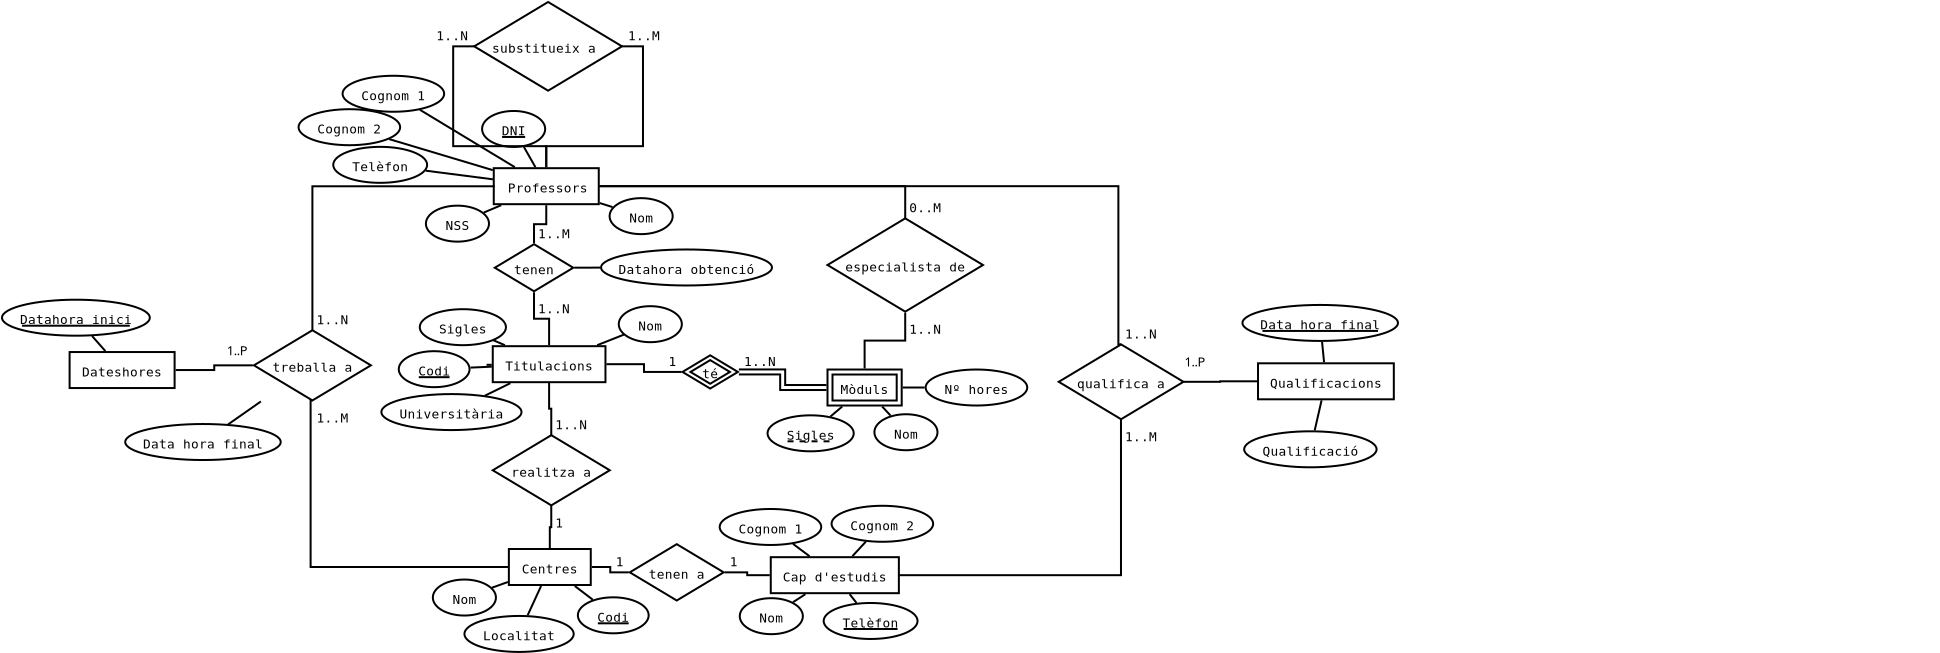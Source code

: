 <?xml version="1.0" encoding="UTF-8"?>
<dia:diagram xmlns:dia="http://www.lysator.liu.se/~alla/dia/">
  <dia:layer name="Fons" visible="true" active="true">
    <dia:object type="ER - Entity" version="0" id="O0">
      <dia:attribute name="obj_pos">
        <dia:point val="4.45,5.95"/>
      </dia:attribute>
      <dia:attribute name="obj_bb">
        <dia:rectangle val="4.4,5.9;9.75,7.8"/>
      </dia:attribute>
      <dia:attribute name="elem_corner">
        <dia:point val="4.45,5.95"/>
      </dia:attribute>
      <dia:attribute name="elem_width">
        <dia:real val="5.25"/>
      </dia:attribute>
      <dia:attribute name="elem_height">
        <dia:real val="1.8"/>
      </dia:attribute>
      <dia:attribute name="border_width">
        <dia:real val="0.1"/>
      </dia:attribute>
      <dia:attribute name="border_color">
        <dia:color val="#000000"/>
      </dia:attribute>
      <dia:attribute name="inner_color">
        <dia:color val="#ffffff"/>
      </dia:attribute>
      <dia:attribute name="name">
        <dia:string>#Professors#</dia:string>
      </dia:attribute>
      <dia:attribute name="weak">
        <dia:boolean val="false"/>
      </dia:attribute>
      <dia:attribute name="associative">
        <dia:boolean val="false"/>
      </dia:attribute>
      <dia:attribute name="font">
        <dia:font family="monospace" style="0" name="Courier"/>
      </dia:attribute>
      <dia:attribute name="font_height">
        <dia:real val="0.8"/>
      </dia:attribute>
    </dia:object>
    <dia:object type="ER - Attribute" version="0" id="O1">
      <dia:attribute name="obj_pos">
        <dia:point val="3.866,3.089"/>
      </dia:attribute>
      <dia:attribute name="obj_bb">
        <dia:rectangle val="3.816,3.039;7.071,4.939"/>
      </dia:attribute>
      <dia:attribute name="elem_corner">
        <dia:point val="3.866,3.089"/>
      </dia:attribute>
      <dia:attribute name="elem_width">
        <dia:real val="3.155"/>
      </dia:attribute>
      <dia:attribute name="elem_height">
        <dia:real val="1.8"/>
      </dia:attribute>
      <dia:attribute name="border_width">
        <dia:real val="0.1"/>
      </dia:attribute>
      <dia:attribute name="border_color">
        <dia:color val="#000000"/>
      </dia:attribute>
      <dia:attribute name="inner_color">
        <dia:color val="#ffffff"/>
      </dia:attribute>
      <dia:attribute name="name">
        <dia:string>#DNI#</dia:string>
      </dia:attribute>
      <dia:attribute name="key">
        <dia:boolean val="true"/>
      </dia:attribute>
      <dia:attribute name="weak_key">
        <dia:boolean val="false"/>
      </dia:attribute>
      <dia:attribute name="derived">
        <dia:boolean val="false"/>
      </dia:attribute>
      <dia:attribute name="multivalued">
        <dia:boolean val="false"/>
      </dia:attribute>
      <dia:attribute name="font">
        <dia:font family="monospace" style="0" name="Courier"/>
      </dia:attribute>
      <dia:attribute name="font_height">
        <dia:real val="0.8"/>
      </dia:attribute>
    </dia:object>
    <dia:object type="ER - Attribute" version="0" id="O2">
      <dia:attribute name="obj_pos">
        <dia:point val="10.242,7.448"/>
      </dia:attribute>
      <dia:attribute name="obj_bb">
        <dia:rectangle val="10.192,7.398;13.447,9.298"/>
      </dia:attribute>
      <dia:attribute name="elem_corner">
        <dia:point val="10.242,7.448"/>
      </dia:attribute>
      <dia:attribute name="elem_width">
        <dia:real val="3.155"/>
      </dia:attribute>
      <dia:attribute name="elem_height">
        <dia:real val="1.8"/>
      </dia:attribute>
      <dia:attribute name="border_width">
        <dia:real val="0.1"/>
      </dia:attribute>
      <dia:attribute name="border_color">
        <dia:color val="#000000"/>
      </dia:attribute>
      <dia:attribute name="inner_color">
        <dia:color val="#ffffff"/>
      </dia:attribute>
      <dia:attribute name="name">
        <dia:string>#Nom#</dia:string>
      </dia:attribute>
      <dia:attribute name="key">
        <dia:boolean val="false"/>
      </dia:attribute>
      <dia:attribute name="weak_key">
        <dia:boolean val="false"/>
      </dia:attribute>
      <dia:attribute name="derived">
        <dia:boolean val="false"/>
      </dia:attribute>
      <dia:attribute name="multivalued">
        <dia:boolean val="false"/>
      </dia:attribute>
      <dia:attribute name="font">
        <dia:font family="monospace" style="0" name="Courier"/>
      </dia:attribute>
      <dia:attribute name="font_height">
        <dia:real val="0.8"/>
      </dia:attribute>
    </dia:object>
    <dia:object type="ER - Attribute" version="0" id="O3">
      <dia:attribute name="obj_pos">
        <dia:point val="-3.11,1.329"/>
      </dia:attribute>
      <dia:attribute name="obj_bb">
        <dia:rectangle val="-3.16,1.279;2.02,3.179"/>
      </dia:attribute>
      <dia:attribute name="elem_corner">
        <dia:point val="-3.11,1.329"/>
      </dia:attribute>
      <dia:attribute name="elem_width">
        <dia:real val="5.08"/>
      </dia:attribute>
      <dia:attribute name="elem_height">
        <dia:real val="1.8"/>
      </dia:attribute>
      <dia:attribute name="border_width">
        <dia:real val="0.1"/>
      </dia:attribute>
      <dia:attribute name="border_color">
        <dia:color val="#000000"/>
      </dia:attribute>
      <dia:attribute name="inner_color">
        <dia:color val="#ffffff"/>
      </dia:attribute>
      <dia:attribute name="name">
        <dia:string>#Cognom 1#</dia:string>
      </dia:attribute>
      <dia:attribute name="key">
        <dia:boolean val="false"/>
      </dia:attribute>
      <dia:attribute name="weak_key">
        <dia:boolean val="false"/>
      </dia:attribute>
      <dia:attribute name="derived">
        <dia:boolean val="false"/>
      </dia:attribute>
      <dia:attribute name="multivalued">
        <dia:boolean val="false"/>
      </dia:attribute>
      <dia:attribute name="font">
        <dia:font family="monospace" style="0" name="Courier"/>
      </dia:attribute>
      <dia:attribute name="font_height">
        <dia:real val="0.8"/>
      </dia:attribute>
    </dia:object>
    <dia:object type="ER - Attribute" version="0" id="O4">
      <dia:attribute name="obj_pos">
        <dia:point val="-5.31,3.001"/>
      </dia:attribute>
      <dia:attribute name="obj_bb">
        <dia:rectangle val="-5.36,2.951;-0.18,4.851"/>
      </dia:attribute>
      <dia:attribute name="elem_corner">
        <dia:point val="-5.31,3.001"/>
      </dia:attribute>
      <dia:attribute name="elem_width">
        <dia:real val="5.08"/>
      </dia:attribute>
      <dia:attribute name="elem_height">
        <dia:real val="1.8"/>
      </dia:attribute>
      <dia:attribute name="border_width">
        <dia:real val="0.1"/>
      </dia:attribute>
      <dia:attribute name="border_color">
        <dia:color val="#000000"/>
      </dia:attribute>
      <dia:attribute name="inner_color">
        <dia:color val="#ffffff"/>
      </dia:attribute>
      <dia:attribute name="name">
        <dia:string>#Cognom 2#</dia:string>
      </dia:attribute>
      <dia:attribute name="key">
        <dia:boolean val="false"/>
      </dia:attribute>
      <dia:attribute name="weak_key">
        <dia:boolean val="false"/>
      </dia:attribute>
      <dia:attribute name="derived">
        <dia:boolean val="false"/>
      </dia:attribute>
      <dia:attribute name="multivalued">
        <dia:boolean val="false"/>
      </dia:attribute>
      <dia:attribute name="font">
        <dia:font family="monospace" style="0" name="Courier"/>
      </dia:attribute>
      <dia:attribute name="font_height">
        <dia:real val="0.8"/>
      </dia:attribute>
    </dia:object>
    <dia:object type="ER - Attribute" version="0" id="O5">
      <dia:attribute name="obj_pos">
        <dia:point val="1.057,7.823"/>
      </dia:attribute>
      <dia:attribute name="obj_bb">
        <dia:rectangle val="1.007,7.773;4.262,9.673"/>
      </dia:attribute>
      <dia:attribute name="elem_corner">
        <dia:point val="1.057,7.823"/>
      </dia:attribute>
      <dia:attribute name="elem_width">
        <dia:real val="3.155"/>
      </dia:attribute>
      <dia:attribute name="elem_height">
        <dia:real val="1.8"/>
      </dia:attribute>
      <dia:attribute name="border_width">
        <dia:real val="0.1"/>
      </dia:attribute>
      <dia:attribute name="border_color">
        <dia:color val="#000000"/>
      </dia:attribute>
      <dia:attribute name="inner_color">
        <dia:color val="#ffffff"/>
      </dia:attribute>
      <dia:attribute name="name">
        <dia:string>#NSS#</dia:string>
      </dia:attribute>
      <dia:attribute name="key">
        <dia:boolean val="false"/>
      </dia:attribute>
      <dia:attribute name="weak_key">
        <dia:boolean val="false"/>
      </dia:attribute>
      <dia:attribute name="derived">
        <dia:boolean val="false"/>
      </dia:attribute>
      <dia:attribute name="multivalued">
        <dia:boolean val="false"/>
      </dia:attribute>
      <dia:attribute name="font">
        <dia:font family="monospace" style="0" name="Courier"/>
      </dia:attribute>
      <dia:attribute name="font_height">
        <dia:real val="0.8"/>
      </dia:attribute>
    </dia:object>
    <dia:object type="ER - Attribute" version="0" id="O6">
      <dia:attribute name="obj_pos">
        <dia:point val="-3.576,4.883"/>
      </dia:attribute>
      <dia:attribute name="obj_bb">
        <dia:rectangle val="-3.626,4.833;1.169,6.733"/>
      </dia:attribute>
      <dia:attribute name="elem_corner">
        <dia:point val="-3.576,4.883"/>
      </dia:attribute>
      <dia:attribute name="elem_width">
        <dia:real val="4.695"/>
      </dia:attribute>
      <dia:attribute name="elem_height">
        <dia:real val="1.8"/>
      </dia:attribute>
      <dia:attribute name="border_width">
        <dia:real val="0.1"/>
      </dia:attribute>
      <dia:attribute name="border_color">
        <dia:color val="#000000"/>
      </dia:attribute>
      <dia:attribute name="inner_color">
        <dia:color val="#ffffff"/>
      </dia:attribute>
      <dia:attribute name="name">
        <dia:string>#Telèfon#</dia:string>
      </dia:attribute>
      <dia:attribute name="key">
        <dia:boolean val="false"/>
      </dia:attribute>
      <dia:attribute name="weak_key">
        <dia:boolean val="false"/>
      </dia:attribute>
      <dia:attribute name="derived">
        <dia:boolean val="false"/>
      </dia:attribute>
      <dia:attribute name="multivalued">
        <dia:boolean val="false"/>
      </dia:attribute>
      <dia:attribute name="font">
        <dia:font family="monospace" style="0" name="Courier"/>
      </dia:attribute>
      <dia:attribute name="font_height">
        <dia:real val="0.8"/>
      </dia:attribute>
    </dia:object>
    <dia:object type="Standard - Line" version="0" id="O7">
      <dia:attribute name="obj_pos">
        <dia:point val="5.955,4.886"/>
      </dia:attribute>
      <dia:attribute name="obj_bb">
        <dia:rectangle val="5.887,4.818;6.601,5.968"/>
      </dia:attribute>
      <dia:attribute name="conn_endpoints">
        <dia:point val="5.955,4.886"/>
        <dia:point val="6.533,5.9"/>
      </dia:attribute>
      <dia:attribute name="numcp">
        <dia:int val="1"/>
      </dia:attribute>
      <dia:connections>
        <dia:connection handle="0" to="O1" connection="8"/>
        <dia:connection handle="1" to="O0" connection="8"/>
      </dia:connections>
    </dia:object>
    <dia:object type="Standard - Line" version="0" id="O8">
      <dia:attribute name="obj_pos">
        <dia:point val="1.047,6.075"/>
      </dia:attribute>
      <dia:attribute name="obj_bb">
        <dia:rectangle val="0.991,6.019;4.463,6.563"/>
      </dia:attribute>
      <dia:attribute name="conn_endpoints">
        <dia:point val="1.047,6.075"/>
        <dia:point val="4.407,6.507"/>
      </dia:attribute>
      <dia:attribute name="numcp">
        <dia:int val="1"/>
      </dia:attribute>
      <dia:connections>
        <dia:connection handle="0" to="O6" connection="8"/>
        <dia:connection handle="1" to="O0" connection="8"/>
      </dia:connections>
    </dia:object>
    <dia:object type="Standard - Line" version="0" id="O9">
      <dia:attribute name="obj_pos">
        <dia:point val="3.949,8.169"/>
      </dia:attribute>
      <dia:attribute name="obj_bb">
        <dia:rectangle val="3.884,7.734;4.889,8.234"/>
      </dia:attribute>
      <dia:attribute name="conn_endpoints">
        <dia:point val="3.949,8.169"/>
        <dia:point val="4.823,7.8"/>
      </dia:attribute>
      <dia:attribute name="numcp">
        <dia:int val="1"/>
      </dia:attribute>
      <dia:connections>
        <dia:connection handle="0" to="O5" connection="8"/>
        <dia:connection handle="1" to="O0" connection="8"/>
      </dia:connections>
    </dia:object>
    <dia:object type="Standard - Line" version="0" id="O10">
      <dia:attribute name="obj_pos">
        <dia:point val="10.392,7.898"/>
      </dia:attribute>
      <dia:attribute name="obj_bb">
        <dia:rectangle val="9.687,7.632;10.455,7.96"/>
      </dia:attribute>
      <dia:attribute name="conn_endpoints">
        <dia:point val="10.392,7.898"/>
        <dia:point val="9.75,7.695"/>
      </dia:attribute>
      <dia:attribute name="numcp">
        <dia:int val="1"/>
      </dia:attribute>
      <dia:connections>
        <dia:connection handle="0" to="O2" connection="8"/>
        <dia:connection handle="1" to="O0" connection="8"/>
      </dia:connections>
    </dia:object>
    <dia:object type="Standard - Line" version="0" id="O11">
      <dia:attribute name="obj_pos">
        <dia:point val="0.757,3.032"/>
      </dia:attribute>
      <dia:attribute name="obj_bb">
        <dia:rectangle val="0.689,2.963;5.572,5.968"/>
      </dia:attribute>
      <dia:attribute name="conn_endpoints">
        <dia:point val="0.757,3.032"/>
        <dia:point val="5.503,5.9"/>
      </dia:attribute>
      <dia:attribute name="numcp">
        <dia:int val="1"/>
      </dia:attribute>
      <dia:connections>
        <dia:connection handle="0" to="O3" connection="8"/>
        <dia:connection handle="1" to="O0" connection="8"/>
      </dia:connections>
    </dia:object>
    <dia:object type="Standard - Line" version="0" id="O12">
      <dia:attribute name="obj_pos">
        <dia:point val="-0.784,4.496"/>
      </dia:attribute>
      <dia:attribute name="obj_bb">
        <dia:rectangle val="-0.846,4.434;4.463,6.111"/>
      </dia:attribute>
      <dia:attribute name="conn_endpoints">
        <dia:point val="-0.784,4.496"/>
        <dia:point val="4.401,6.049"/>
      </dia:attribute>
      <dia:attribute name="numcp">
        <dia:int val="1"/>
      </dia:attribute>
      <dia:connections>
        <dia:connection handle="0" to="O4" connection="8"/>
        <dia:connection handle="1" to="O0" connection="8"/>
      </dia:connections>
    </dia:object>
    <dia:object type="ER - Entity" version="0" id="O13">
      <dia:attribute name="obj_pos">
        <dia:point val="4.4,14.85"/>
      </dia:attribute>
      <dia:attribute name="obj_bb">
        <dia:rectangle val="4.35,14.8;10.085,16.7"/>
      </dia:attribute>
      <dia:attribute name="elem_corner">
        <dia:point val="4.4,14.85"/>
      </dia:attribute>
      <dia:attribute name="elem_width">
        <dia:real val="5.635"/>
      </dia:attribute>
      <dia:attribute name="elem_height">
        <dia:real val="1.8"/>
      </dia:attribute>
      <dia:attribute name="border_width">
        <dia:real val="0.1"/>
      </dia:attribute>
      <dia:attribute name="border_color">
        <dia:color val="#000000"/>
      </dia:attribute>
      <dia:attribute name="inner_color">
        <dia:color val="#ffffff"/>
      </dia:attribute>
      <dia:attribute name="name">
        <dia:string>#Titulacions#</dia:string>
      </dia:attribute>
      <dia:attribute name="weak">
        <dia:boolean val="false"/>
      </dia:attribute>
      <dia:attribute name="associative">
        <dia:boolean val="false"/>
      </dia:attribute>
      <dia:attribute name="font">
        <dia:font family="monospace" style="0" name="Courier"/>
      </dia:attribute>
      <dia:attribute name="font_height">
        <dia:real val="0.8"/>
      </dia:attribute>
    </dia:object>
    <dia:object type="ER - Relationship" version="0" id="O14">
      <dia:attribute name="obj_pos">
        <dia:point val="4.5,9.75"/>
      </dia:attribute>
      <dia:attribute name="obj_bb">
        <dia:rectangle val="4.45,8.6;8.475,13.255"/>
      </dia:attribute>
      <dia:attribute name="elem_corner">
        <dia:point val="4.5,9.75"/>
      </dia:attribute>
      <dia:attribute name="elem_width">
        <dia:real val="3.925"/>
      </dia:attribute>
      <dia:attribute name="elem_height">
        <dia:real val="2.355"/>
      </dia:attribute>
      <dia:attribute name="border_width">
        <dia:real val="0.1"/>
      </dia:attribute>
      <dia:attribute name="border_color">
        <dia:color val="#000000"/>
      </dia:attribute>
      <dia:attribute name="inner_color">
        <dia:color val="#ffffff"/>
      </dia:attribute>
      <dia:attribute name="name">
        <dia:string>#tenen#</dia:string>
      </dia:attribute>
      <dia:attribute name="left_card">
        <dia:string>#1..M#</dia:string>
      </dia:attribute>
      <dia:attribute name="right_card">
        <dia:string>#1..N#</dia:string>
      </dia:attribute>
      <dia:attribute name="identifying">
        <dia:boolean val="false"/>
      </dia:attribute>
      <dia:attribute name="rotated">
        <dia:boolean val="true"/>
      </dia:attribute>
      <dia:attribute name="font">
        <dia:font family="monospace" style="0" name="Courier"/>
      </dia:attribute>
      <dia:attribute name="font_height">
        <dia:real val="0.8"/>
      </dia:attribute>
    </dia:object>
    <dia:object type="ER - Participation" version="1" id="O15">
      <dia:attribute name="obj_pos">
        <dia:point val="7.218,14.8"/>
      </dia:attribute>
      <dia:attribute name="obj_bb">
        <dia:rectangle val="6.412,12.105;7.268,14.85"/>
      </dia:attribute>
      <dia:attribute name="orth_points">
        <dia:point val="7.218,14.8"/>
        <dia:point val="7.218,13.477"/>
        <dia:point val="6.463,13.477"/>
        <dia:point val="6.463,12.155"/>
      </dia:attribute>
      <dia:attribute name="orth_orient">
        <dia:enum val="1"/>
        <dia:enum val="0"/>
        <dia:enum val="1"/>
      </dia:attribute>
      <dia:attribute name="autorouting">
        <dia:boolean val="true"/>
      </dia:attribute>
      <dia:attribute name="total">
        <dia:boolean val="false"/>
      </dia:attribute>
      <dia:connections>
        <dia:connection handle="0" to="O13" connection="8"/>
        <dia:connection handle="1" to="O14" connection="8"/>
      </dia:connections>
    </dia:object>
    <dia:object type="ER - Participation" version="1" id="O16">
      <dia:attribute name="obj_pos">
        <dia:point val="6.463,9.7"/>
      </dia:attribute>
      <dia:attribute name="obj_bb">
        <dia:rectangle val="6.412,7.75;7.125,9.75"/>
      </dia:attribute>
      <dia:attribute name="orth_points">
        <dia:point val="6.463,9.7"/>
        <dia:point val="6.463,8.75"/>
        <dia:point val="7.075,8.75"/>
        <dia:point val="7.075,7.8"/>
      </dia:attribute>
      <dia:attribute name="orth_orient">
        <dia:enum val="1"/>
        <dia:enum val="0"/>
        <dia:enum val="1"/>
      </dia:attribute>
      <dia:attribute name="autorouting">
        <dia:boolean val="true"/>
      </dia:attribute>
      <dia:attribute name="total">
        <dia:boolean val="false"/>
      </dia:attribute>
      <dia:connections>
        <dia:connection handle="0" to="O14" connection="8"/>
        <dia:connection handle="1" to="O0" connection="8"/>
      </dia:connections>
    </dia:object>
    <dia:object type="ER - Attribute" version="0" id="O17">
      <dia:attribute name="obj_pos">
        <dia:point val="-0.3,15.1"/>
      </dia:attribute>
      <dia:attribute name="obj_bb">
        <dia:rectangle val="-0.35,15.05;3.29,16.95"/>
      </dia:attribute>
      <dia:attribute name="elem_corner">
        <dia:point val="-0.3,15.1"/>
      </dia:attribute>
      <dia:attribute name="elem_width">
        <dia:real val="3.54"/>
      </dia:attribute>
      <dia:attribute name="elem_height">
        <dia:real val="1.8"/>
      </dia:attribute>
      <dia:attribute name="border_width">
        <dia:real val="0.1"/>
      </dia:attribute>
      <dia:attribute name="border_color">
        <dia:color val="#000000"/>
      </dia:attribute>
      <dia:attribute name="inner_color">
        <dia:color val="#ffffff"/>
      </dia:attribute>
      <dia:attribute name="name">
        <dia:string>#Codi#</dia:string>
      </dia:attribute>
      <dia:attribute name="key">
        <dia:boolean val="true"/>
      </dia:attribute>
      <dia:attribute name="weak_key">
        <dia:boolean val="false"/>
      </dia:attribute>
      <dia:attribute name="derived">
        <dia:boolean val="false"/>
      </dia:attribute>
      <dia:attribute name="multivalued">
        <dia:boolean val="false"/>
      </dia:attribute>
      <dia:attribute name="font">
        <dia:font family="monospace" style="0" name="Courier"/>
      </dia:attribute>
      <dia:attribute name="font_height">
        <dia:real val="0.8"/>
      </dia:attribute>
    </dia:object>
    <dia:object type="Standard - Line" version="0" id="O18">
      <dia:attribute name="obj_pos">
        <dia:point val="4.09,15.782"/>
      </dia:attribute>
      <dia:attribute name="obj_bb">
        <dia:rectangle val="4.039,15.729;4.401,15.832"/>
      </dia:attribute>
      <dia:attribute name="conn_endpoints">
        <dia:point val="4.09,15.782"/>
        <dia:point val="4.351,15.779"/>
      </dia:attribute>
      <dia:attribute name="numcp">
        <dia:int val="1"/>
      </dia:attribute>
      <dia:connections>
        <dia:connection handle="1" to="O13" connection="8"/>
      </dia:connections>
    </dia:object>
    <dia:object type="ER - Attribute" version="0" id="O19">
      <dia:attribute name="obj_pos">
        <dia:point val="0.75,13"/>
      </dia:attribute>
      <dia:attribute name="obj_bb">
        <dia:rectangle val="0.7,12.95;5.11,14.85"/>
      </dia:attribute>
      <dia:attribute name="elem_corner">
        <dia:point val="0.75,13"/>
      </dia:attribute>
      <dia:attribute name="elem_width">
        <dia:real val="4.31"/>
      </dia:attribute>
      <dia:attribute name="elem_height">
        <dia:real val="1.8"/>
      </dia:attribute>
      <dia:attribute name="border_width">
        <dia:real val="0.1"/>
      </dia:attribute>
      <dia:attribute name="border_color">
        <dia:color val="#000000"/>
      </dia:attribute>
      <dia:attribute name="inner_color">
        <dia:color val="#ffffff"/>
      </dia:attribute>
      <dia:attribute name="name">
        <dia:string>#Sigles#</dia:string>
      </dia:attribute>
      <dia:attribute name="key">
        <dia:boolean val="false"/>
      </dia:attribute>
      <dia:attribute name="weak_key">
        <dia:boolean val="false"/>
      </dia:attribute>
      <dia:attribute name="derived">
        <dia:boolean val="false"/>
      </dia:attribute>
      <dia:attribute name="multivalued">
        <dia:boolean val="false"/>
      </dia:attribute>
      <dia:attribute name="font">
        <dia:font family="monospace" style="0" name="Courier"/>
      </dia:attribute>
      <dia:attribute name="font_height">
        <dia:real val="0.8"/>
      </dia:attribute>
    </dia:object>
    <dia:object type="ER - Attribute" version="0" id="O20">
      <dia:attribute name="obj_pos">
        <dia:point val="10.7,12.85"/>
      </dia:attribute>
      <dia:attribute name="obj_bb">
        <dia:rectangle val="10.65,12.8;13.905,14.7"/>
      </dia:attribute>
      <dia:attribute name="elem_corner">
        <dia:point val="10.7,12.85"/>
      </dia:attribute>
      <dia:attribute name="elem_width">
        <dia:real val="3.155"/>
      </dia:attribute>
      <dia:attribute name="elem_height">
        <dia:real val="1.8"/>
      </dia:attribute>
      <dia:attribute name="border_width">
        <dia:real val="0.1"/>
      </dia:attribute>
      <dia:attribute name="border_color">
        <dia:color val="#000000"/>
      </dia:attribute>
      <dia:attribute name="inner_color">
        <dia:color val="#ffffff"/>
      </dia:attribute>
      <dia:attribute name="name">
        <dia:string>#Nom#</dia:string>
      </dia:attribute>
      <dia:attribute name="key">
        <dia:boolean val="false"/>
      </dia:attribute>
      <dia:attribute name="weak_key">
        <dia:boolean val="false"/>
      </dia:attribute>
      <dia:attribute name="derived">
        <dia:boolean val="false"/>
      </dia:attribute>
      <dia:attribute name="multivalued">
        <dia:boolean val="false"/>
      </dia:attribute>
      <dia:attribute name="font">
        <dia:font family="monospace" style="0" name="Courier"/>
      </dia:attribute>
      <dia:attribute name="font_height">
        <dia:real val="0.8"/>
      </dia:attribute>
    </dia:object>
    <dia:object type="Standard - Line" version="0" id="O21">
      <dia:attribute name="obj_pos">
        <dia:point val="4.421,14.55"/>
      </dia:attribute>
      <dia:attribute name="obj_bb">
        <dia:rectangle val="4.355,14.485;5.072,14.867"/>
      </dia:attribute>
      <dia:attribute name="conn_endpoints">
        <dia:point val="4.421,14.55"/>
        <dia:point val="5.006,14.802"/>
      </dia:attribute>
      <dia:attribute name="numcp">
        <dia:int val="1"/>
      </dia:attribute>
      <dia:connections>
        <dia:connection handle="0" to="O19" connection="8"/>
        <dia:connection handle="1" to="O13" connection="8"/>
      </dia:connections>
    </dia:object>
    <dia:object type="Standard - Line" version="0" id="O22">
      <dia:attribute name="obj_pos">
        <dia:point val="10.973,14.266"/>
      </dia:attribute>
      <dia:attribute name="obj_bb">
        <dia:rectangle val="9.555,14.201;11.038,14.865"/>
      </dia:attribute>
      <dia:attribute name="conn_endpoints">
        <dia:point val="10.973,14.266"/>
        <dia:point val="9.62,14.8"/>
      </dia:attribute>
      <dia:attribute name="numcp">
        <dia:int val="1"/>
      </dia:attribute>
      <dia:connections>
        <dia:connection handle="0" to="O20" connection="8"/>
        <dia:connection handle="1" to="O13" connection="8"/>
      </dia:connections>
    </dia:object>
    <dia:object type="ER - Attribute" version="0" id="O23">
      <dia:attribute name="obj_pos">
        <dia:point val="9.815,10.015"/>
      </dia:attribute>
      <dia:attribute name="obj_bb">
        <dia:rectangle val="9.765,9.965;18.41,11.865"/>
      </dia:attribute>
      <dia:attribute name="elem_corner">
        <dia:point val="9.815,10.015"/>
      </dia:attribute>
      <dia:attribute name="elem_width">
        <dia:real val="8.545"/>
      </dia:attribute>
      <dia:attribute name="elem_height">
        <dia:real val="1.8"/>
      </dia:attribute>
      <dia:attribute name="border_width">
        <dia:real val="0.1"/>
      </dia:attribute>
      <dia:attribute name="border_color">
        <dia:color val="#000000"/>
      </dia:attribute>
      <dia:attribute name="inner_color">
        <dia:color val="#ffffff"/>
      </dia:attribute>
      <dia:attribute name="name">
        <dia:string>#Datahora obtenció#</dia:string>
      </dia:attribute>
      <dia:attribute name="key">
        <dia:boolean val="false"/>
      </dia:attribute>
      <dia:attribute name="weak_key">
        <dia:boolean val="false"/>
      </dia:attribute>
      <dia:attribute name="derived">
        <dia:boolean val="false"/>
      </dia:attribute>
      <dia:attribute name="multivalued">
        <dia:boolean val="false"/>
      </dia:attribute>
      <dia:attribute name="font">
        <dia:font family="monospace" style="0" name="Courier"/>
      </dia:attribute>
      <dia:attribute name="font_height">
        <dia:real val="0.8"/>
      </dia:attribute>
    </dia:object>
    <dia:object type="Standard - Line" version="0" id="O24">
      <dia:attribute name="obj_pos">
        <dia:point val="9.767,10.922"/>
      </dia:attribute>
      <dia:attribute name="obj_bb">
        <dia:rectangle val="8.425,10.872;9.817,10.974"/>
      </dia:attribute>
      <dia:attribute name="conn_endpoints">
        <dia:point val="9.767,10.922"/>
        <dia:point val="8.475,10.924"/>
      </dia:attribute>
      <dia:attribute name="numcp">
        <dia:int val="1"/>
      </dia:attribute>
      <dia:connections>
        <dia:connection handle="0" to="O23" connection="8"/>
        <dia:connection handle="1" to="O14" connection="8"/>
      </dia:connections>
    </dia:object>
    <dia:object type="ER - Attribute" version="0" id="O25">
      <dia:attribute name="obj_pos">
        <dia:point val="-1.168,17.245"/>
      </dia:attribute>
      <dia:attribute name="obj_bb">
        <dia:rectangle val="-1.218,17.195;5.887,19.095"/>
      </dia:attribute>
      <dia:attribute name="elem_corner">
        <dia:point val="-1.168,17.245"/>
      </dia:attribute>
      <dia:attribute name="elem_width">
        <dia:real val="7.005"/>
      </dia:attribute>
      <dia:attribute name="elem_height">
        <dia:real val="1.8"/>
      </dia:attribute>
      <dia:attribute name="border_width">
        <dia:real val="0.1"/>
      </dia:attribute>
      <dia:attribute name="border_color">
        <dia:color val="#000000"/>
      </dia:attribute>
      <dia:attribute name="inner_color">
        <dia:color val="#ffffff"/>
      </dia:attribute>
      <dia:attribute name="name">
        <dia:string>#Universitària#</dia:string>
      </dia:attribute>
      <dia:attribute name="key">
        <dia:boolean val="false"/>
      </dia:attribute>
      <dia:attribute name="weak_key">
        <dia:boolean val="false"/>
      </dia:attribute>
      <dia:attribute name="derived">
        <dia:boolean val="false"/>
      </dia:attribute>
      <dia:attribute name="multivalued">
        <dia:boolean val="false"/>
      </dia:attribute>
      <dia:attribute name="font">
        <dia:font family="monospace" style="0" name="Courier"/>
      </dia:attribute>
      <dia:attribute name="font_height">
        <dia:real val="0.8"/>
      </dia:attribute>
    </dia:object>
    <dia:object type="Standard - Line" version="0" id="O26">
      <dia:attribute name="obj_pos">
        <dia:point val="4.005,17.326"/>
      </dia:attribute>
      <dia:attribute name="obj_bb">
        <dia:rectangle val="3.938,16.633;5.347,17.392"/>
      </dia:attribute>
      <dia:attribute name="conn_endpoints">
        <dia:point val="4.005,17.326"/>
        <dia:point val="5.28,16.7"/>
      </dia:attribute>
      <dia:attribute name="numcp">
        <dia:int val="1"/>
      </dia:attribute>
      <dia:connections>
        <dia:connection handle="0" to="O25" connection="8"/>
        <dia:connection handle="1" to="O13" connection="8"/>
      </dia:connections>
    </dia:object>
    <dia:object type="Standard - Line" version="0" id="O27">
      <dia:attribute name="obj_pos">
        <dia:point val="3.284,15.921"/>
      </dia:attribute>
      <dia:attribute name="obj_bb">
        <dia:rectangle val="3.232,15.822;4.404,15.973"/>
      </dia:attribute>
      <dia:attribute name="conn_endpoints">
        <dia:point val="3.284,15.921"/>
        <dia:point val="4.352,15.875"/>
      </dia:attribute>
      <dia:attribute name="numcp">
        <dia:int val="1"/>
      </dia:attribute>
      <dia:connections>
        <dia:connection handle="0" to="O17" connection="8"/>
        <dia:connection handle="1" to="O13" connection="8"/>
      </dia:connections>
    </dia:object>
    <dia:object type="ER - Entity" version="0" id="O28">
      <dia:attribute name="obj_pos">
        <dia:point val="5.205,24.991"/>
      </dia:attribute>
      <dia:attribute name="obj_bb">
        <dia:rectangle val="5.155,24.941;9.35,26.841"/>
      </dia:attribute>
      <dia:attribute name="elem_corner">
        <dia:point val="5.205,24.991"/>
      </dia:attribute>
      <dia:attribute name="elem_width">
        <dia:real val="4.095"/>
      </dia:attribute>
      <dia:attribute name="elem_height">
        <dia:real val="1.8"/>
      </dia:attribute>
      <dia:attribute name="border_width">
        <dia:real val="0.1"/>
      </dia:attribute>
      <dia:attribute name="border_color">
        <dia:color val="#000000"/>
      </dia:attribute>
      <dia:attribute name="inner_color">
        <dia:color val="#ffffff"/>
      </dia:attribute>
      <dia:attribute name="name">
        <dia:string>#Centres#</dia:string>
      </dia:attribute>
      <dia:attribute name="weak">
        <dia:boolean val="false"/>
      </dia:attribute>
      <dia:attribute name="associative">
        <dia:boolean val="false"/>
      </dia:attribute>
      <dia:attribute name="font">
        <dia:font family="monospace" style="0" name="Courier"/>
      </dia:attribute>
      <dia:attribute name="font_height">
        <dia:real val="0.8"/>
      </dia:attribute>
    </dia:object>
    <dia:object type="ER - Attribute" version="0" id="O29">
      <dia:attribute name="obj_pos">
        <dia:point val="8.655,27.407"/>
      </dia:attribute>
      <dia:attribute name="obj_bb">
        <dia:rectangle val="8.605,27.357;12.245,29.257"/>
      </dia:attribute>
      <dia:attribute name="elem_corner">
        <dia:point val="8.655,27.407"/>
      </dia:attribute>
      <dia:attribute name="elem_width">
        <dia:real val="3.54"/>
      </dia:attribute>
      <dia:attribute name="elem_height">
        <dia:real val="1.8"/>
      </dia:attribute>
      <dia:attribute name="border_width">
        <dia:real val="0.1"/>
      </dia:attribute>
      <dia:attribute name="border_color">
        <dia:color val="#000000"/>
      </dia:attribute>
      <dia:attribute name="inner_color">
        <dia:color val="#ffffff"/>
      </dia:attribute>
      <dia:attribute name="name">
        <dia:string>#Codi#</dia:string>
      </dia:attribute>
      <dia:attribute name="key">
        <dia:boolean val="true"/>
      </dia:attribute>
      <dia:attribute name="weak_key">
        <dia:boolean val="false"/>
      </dia:attribute>
      <dia:attribute name="derived">
        <dia:boolean val="false"/>
      </dia:attribute>
      <dia:attribute name="multivalued">
        <dia:boolean val="false"/>
      </dia:attribute>
      <dia:attribute name="font">
        <dia:font family="monospace" style="0" name="Courier"/>
      </dia:attribute>
      <dia:attribute name="font_height">
        <dia:real val="0.8"/>
      </dia:attribute>
    </dia:object>
    <dia:object type="Standard - Line" version="0" id="O30">
      <dia:attribute name="obj_pos">
        <dia:point val="9.402,27.528"/>
      </dia:attribute>
      <dia:attribute name="obj_bb">
        <dia:rectangle val="8.43,26.771;9.472,27.599"/>
      </dia:attribute>
      <dia:attribute name="conn_endpoints">
        <dia:point val="9.402,27.528"/>
        <dia:point val="8.5,26.841"/>
      </dia:attribute>
      <dia:attribute name="numcp">
        <dia:int val="1"/>
      </dia:attribute>
      <dia:connections>
        <dia:connection handle="0" to="O29" connection="8"/>
        <dia:connection handle="1" to="O28" connection="8"/>
      </dia:connections>
    </dia:object>
    <dia:object type="ER - Attribute" version="0" id="O31">
      <dia:attribute name="obj_pos">
        <dia:point val="1.404,26.518"/>
      </dia:attribute>
      <dia:attribute name="obj_bb">
        <dia:rectangle val="1.354,26.468;4.609,28.368"/>
      </dia:attribute>
      <dia:attribute name="elem_corner">
        <dia:point val="1.404,26.518"/>
      </dia:attribute>
      <dia:attribute name="elem_width">
        <dia:real val="3.155"/>
      </dia:attribute>
      <dia:attribute name="elem_height">
        <dia:real val="1.8"/>
      </dia:attribute>
      <dia:attribute name="border_width">
        <dia:real val="0.1"/>
      </dia:attribute>
      <dia:attribute name="border_color">
        <dia:color val="#000000"/>
      </dia:attribute>
      <dia:attribute name="inner_color">
        <dia:color val="#ffffff"/>
      </dia:attribute>
      <dia:attribute name="name">
        <dia:string>#Nom#</dia:string>
      </dia:attribute>
      <dia:attribute name="key">
        <dia:boolean val="false"/>
      </dia:attribute>
      <dia:attribute name="weak_key">
        <dia:boolean val="false"/>
      </dia:attribute>
      <dia:attribute name="derived">
        <dia:boolean val="false"/>
      </dia:attribute>
      <dia:attribute name="multivalued">
        <dia:boolean val="false"/>
      </dia:attribute>
      <dia:attribute name="font">
        <dia:font family="monospace" style="0" name="Courier"/>
      </dia:attribute>
      <dia:attribute name="font_height">
        <dia:real val="0.8"/>
      </dia:attribute>
    </dia:object>
    <dia:object type="Standard - Line" version="0" id="O32">
      <dia:attribute name="obj_pos">
        <dia:point val="4.358,26.926"/>
      </dia:attribute>
      <dia:attribute name="obj_bb">
        <dia:rectangle val="4.294,26.576;5.22,26.989"/>
      </dia:attribute>
      <dia:attribute name="conn_endpoints">
        <dia:point val="4.358,26.926"/>
        <dia:point val="5.156,26.64"/>
      </dia:attribute>
      <dia:attribute name="numcp">
        <dia:int val="1"/>
      </dia:attribute>
      <dia:connections>
        <dia:connection handle="0" to="O31" connection="8"/>
        <dia:connection handle="1" to="O28" connection="8"/>
      </dia:connections>
    </dia:object>
    <dia:object type="ER - Attribute" version="0" id="O33">
      <dia:attribute name="obj_pos">
        <dia:point val="2.983,28.338"/>
      </dia:attribute>
      <dia:attribute name="obj_bb">
        <dia:rectangle val="2.933,28.288;8.498,30.188"/>
      </dia:attribute>
      <dia:attribute name="elem_corner">
        <dia:point val="2.983,28.338"/>
      </dia:attribute>
      <dia:attribute name="elem_width">
        <dia:real val="5.465"/>
      </dia:attribute>
      <dia:attribute name="elem_height">
        <dia:real val="1.8"/>
      </dia:attribute>
      <dia:attribute name="border_width">
        <dia:real val="0.1"/>
      </dia:attribute>
      <dia:attribute name="border_color">
        <dia:color val="#000000"/>
      </dia:attribute>
      <dia:attribute name="inner_color">
        <dia:color val="#ffffff"/>
      </dia:attribute>
      <dia:attribute name="name">
        <dia:string>#Localitat#</dia:string>
      </dia:attribute>
      <dia:attribute name="key">
        <dia:boolean val="false"/>
      </dia:attribute>
      <dia:attribute name="weak_key">
        <dia:boolean val="false"/>
      </dia:attribute>
      <dia:attribute name="derived">
        <dia:boolean val="false"/>
      </dia:attribute>
      <dia:attribute name="multivalued">
        <dia:boolean val="false"/>
      </dia:attribute>
      <dia:attribute name="font">
        <dia:font family="monospace" style="0" name="Courier"/>
      </dia:attribute>
      <dia:attribute name="font_height">
        <dia:real val="0.8"/>
      </dia:attribute>
    </dia:object>
    <dia:object type="Standard - Line" version="0" id="O34">
      <dia:attribute name="obj_pos">
        <dia:point val="6.145,28.303"/>
      </dia:attribute>
      <dia:attribute name="obj_bb">
        <dia:rectangle val="6.078,26.775;6.882,28.369"/>
      </dia:attribute>
      <dia:attribute name="conn_endpoints">
        <dia:point val="6.145,28.303"/>
        <dia:point val="6.816,26.841"/>
      </dia:attribute>
      <dia:attribute name="numcp">
        <dia:int val="1"/>
      </dia:attribute>
      <dia:connections>
        <dia:connection handle="0" to="O33" connection="8"/>
        <dia:connection handle="1" to="O28" connection="8"/>
      </dia:connections>
    </dia:object>
    <dia:object type="ER - Relationship" version="0" id="O35">
      <dia:attribute name="obj_pos">
        <dia:point val="4.4,19.3"/>
      </dia:attribute>
      <dia:attribute name="obj_bb">
        <dia:rectangle val="4.35,18.15;10.3,23.96"/>
      </dia:attribute>
      <dia:attribute name="elem_corner">
        <dia:point val="4.4,19.3"/>
      </dia:attribute>
      <dia:attribute name="elem_width">
        <dia:real val="5.85"/>
      </dia:attribute>
      <dia:attribute name="elem_height">
        <dia:real val="3.51"/>
      </dia:attribute>
      <dia:attribute name="border_width">
        <dia:real val="0.1"/>
      </dia:attribute>
      <dia:attribute name="border_color">
        <dia:color val="#000000"/>
      </dia:attribute>
      <dia:attribute name="inner_color">
        <dia:color val="#ffffff"/>
      </dia:attribute>
      <dia:attribute name="name">
        <dia:string>#realitza a#</dia:string>
      </dia:attribute>
      <dia:attribute name="left_card">
        <dia:string>#1..N#</dia:string>
      </dia:attribute>
      <dia:attribute name="right_card">
        <dia:string>#1#</dia:string>
      </dia:attribute>
      <dia:attribute name="identifying">
        <dia:boolean val="false"/>
      </dia:attribute>
      <dia:attribute name="rotated">
        <dia:boolean val="true"/>
      </dia:attribute>
      <dia:attribute name="font">
        <dia:font family="monospace" style="0" name="Courier"/>
      </dia:attribute>
      <dia:attribute name="font_height">
        <dia:real val="0.8"/>
      </dia:attribute>
    </dia:object>
    <dia:object type="ER - Participation" version="1" id="O36">
      <dia:attribute name="obj_pos">
        <dia:point val="7.252,24.991"/>
      </dia:attribute>
      <dia:attribute name="obj_bb">
        <dia:rectangle val="7.202,22.76;7.375,25.041"/>
      </dia:attribute>
      <dia:attribute name="orth_points">
        <dia:point val="7.252,24.991"/>
        <dia:point val="7.252,23.901"/>
        <dia:point val="7.325,23.901"/>
        <dia:point val="7.325,22.81"/>
      </dia:attribute>
      <dia:attribute name="orth_orient">
        <dia:enum val="1"/>
        <dia:enum val="0"/>
        <dia:enum val="1"/>
      </dia:attribute>
      <dia:attribute name="autorouting">
        <dia:boolean val="true"/>
      </dia:attribute>
      <dia:attribute name="total">
        <dia:boolean val="false"/>
      </dia:attribute>
      <dia:connections>
        <dia:connection handle="0" to="O28" connection="1"/>
        <dia:connection handle="1" to="O35" connection="6"/>
      </dia:connections>
    </dia:object>
    <dia:object type="ER - Participation" version="1" id="O37">
      <dia:attribute name="obj_pos">
        <dia:point val="7.325,19.3"/>
      </dia:attribute>
      <dia:attribute name="obj_bb">
        <dia:rectangle val="7.168,16.6;7.375,19.35"/>
      </dia:attribute>
      <dia:attribute name="orth_points">
        <dia:point val="7.325,19.3"/>
        <dia:point val="7.325,17.975"/>
        <dia:point val="7.218,17.975"/>
        <dia:point val="7.218,16.65"/>
      </dia:attribute>
      <dia:attribute name="orth_orient">
        <dia:enum val="1"/>
        <dia:enum val="0"/>
        <dia:enum val="1"/>
      </dia:attribute>
      <dia:attribute name="autorouting">
        <dia:boolean val="true"/>
      </dia:attribute>
      <dia:attribute name="total">
        <dia:boolean val="false"/>
      </dia:attribute>
      <dia:connections>
        <dia:connection handle="0" to="O35" connection="2"/>
        <dia:connection handle="1" to="O13" connection="6"/>
      </dia:connections>
    </dia:object>
    <dia:object type="ER - Entity" version="0" id="O38">
      <dia:attribute name="obj_pos">
        <dia:point val="18.3,25.4"/>
      </dia:attribute>
      <dia:attribute name="obj_bb">
        <dia:rectangle val="18.25,25.35;24.755,27.25"/>
      </dia:attribute>
      <dia:attribute name="elem_corner">
        <dia:point val="18.3,25.4"/>
      </dia:attribute>
      <dia:attribute name="elem_width">
        <dia:real val="6.405"/>
      </dia:attribute>
      <dia:attribute name="elem_height">
        <dia:real val="1.8"/>
      </dia:attribute>
      <dia:attribute name="border_width">
        <dia:real val="0.1"/>
      </dia:attribute>
      <dia:attribute name="border_color">
        <dia:color val="#000000"/>
      </dia:attribute>
      <dia:attribute name="inner_color">
        <dia:color val="#ffffff"/>
      </dia:attribute>
      <dia:attribute name="name">
        <dia:string>#Cap d'estudis#</dia:string>
      </dia:attribute>
      <dia:attribute name="weak">
        <dia:boolean val="false"/>
      </dia:attribute>
      <dia:attribute name="associative">
        <dia:boolean val="false"/>
      </dia:attribute>
      <dia:attribute name="font">
        <dia:font family="monospace" style="0" name="Courier"/>
      </dia:attribute>
      <dia:attribute name="font_height">
        <dia:real val="0.8"/>
      </dia:attribute>
    </dia:object>
    <dia:object type="ER - Relationship" version="0" id="O39">
      <dia:attribute name="obj_pos">
        <dia:point val="11.25,24.75"/>
      </dia:attribute>
      <dia:attribute name="obj_bb">
        <dia:rectangle val="10.515,24.7;16.68,27.617"/>
      </dia:attribute>
      <dia:attribute name="elem_corner">
        <dia:point val="11.25,24.75"/>
      </dia:attribute>
      <dia:attribute name="elem_width">
        <dia:real val="4.695"/>
      </dia:attribute>
      <dia:attribute name="elem_height">
        <dia:real val="2.817"/>
      </dia:attribute>
      <dia:attribute name="border_width">
        <dia:real val="0.1"/>
      </dia:attribute>
      <dia:attribute name="border_color">
        <dia:color val="#000000"/>
      </dia:attribute>
      <dia:attribute name="inner_color">
        <dia:color val="#ffffff"/>
      </dia:attribute>
      <dia:attribute name="name">
        <dia:string>#tenen a#</dia:string>
      </dia:attribute>
      <dia:attribute name="left_card">
        <dia:string>#1#</dia:string>
      </dia:attribute>
      <dia:attribute name="right_card">
        <dia:string>#1#</dia:string>
      </dia:attribute>
      <dia:attribute name="identifying">
        <dia:boolean val="false"/>
      </dia:attribute>
      <dia:attribute name="rotated">
        <dia:boolean val="false"/>
      </dia:attribute>
      <dia:attribute name="font">
        <dia:font family="monospace" style="0" name="Courier"/>
      </dia:attribute>
      <dia:attribute name="font_height">
        <dia:real val="0.8"/>
      </dia:attribute>
    </dia:object>
    <dia:object type="ER - Participation" version="1" id="O40">
      <dia:attribute name="obj_pos">
        <dia:point val="9.35,25.891"/>
      </dia:attribute>
      <dia:attribute name="obj_bb">
        <dia:rectangle val="9.3,25.841;11.251,26.209"/>
      </dia:attribute>
      <dia:attribute name="orth_points">
        <dia:point val="9.35,25.891"/>
        <dia:point val="10.275,25.891"/>
        <dia:point val="10.275,26.159"/>
        <dia:point val="11.201,26.159"/>
      </dia:attribute>
      <dia:attribute name="orth_orient">
        <dia:enum val="0"/>
        <dia:enum val="1"/>
        <dia:enum val="0"/>
      </dia:attribute>
      <dia:attribute name="autorouting">
        <dia:boolean val="true"/>
      </dia:attribute>
      <dia:attribute name="total">
        <dia:boolean val="false"/>
      </dia:attribute>
      <dia:connections>
        <dia:connection handle="0" to="O28" connection="8"/>
        <dia:connection handle="1" to="O39" connection="8"/>
      </dia:connections>
    </dia:object>
    <dia:object type="ER - Participation" version="1" id="O41">
      <dia:attribute name="obj_pos">
        <dia:point val="15.994,26.159"/>
      </dia:attribute>
      <dia:attribute name="obj_bb">
        <dia:rectangle val="15.944,26.108;18.3,26.35"/>
      </dia:attribute>
      <dia:attribute name="orth_points">
        <dia:point val="15.994,26.159"/>
        <dia:point val="17.122,26.159"/>
        <dia:point val="17.122,26.3"/>
        <dia:point val="18.25,26.3"/>
      </dia:attribute>
      <dia:attribute name="orth_orient">
        <dia:enum val="0"/>
        <dia:enum val="1"/>
        <dia:enum val="0"/>
      </dia:attribute>
      <dia:attribute name="autorouting">
        <dia:boolean val="true"/>
      </dia:attribute>
      <dia:attribute name="total">
        <dia:boolean val="false"/>
      </dia:attribute>
      <dia:connections>
        <dia:connection handle="0" to="O39" connection="8"/>
        <dia:connection handle="1" to="O38" connection="8"/>
      </dia:connections>
    </dia:object>
    <dia:object type="ER - Attribute" version="0" id="O42">
      <dia:attribute name="obj_pos">
        <dia:point val="16.75,27.45"/>
      </dia:attribute>
      <dia:attribute name="obj_bb">
        <dia:rectangle val="16.7,27.4;19.955,29.3"/>
      </dia:attribute>
      <dia:attribute name="elem_corner">
        <dia:point val="16.75,27.45"/>
      </dia:attribute>
      <dia:attribute name="elem_width">
        <dia:real val="3.155"/>
      </dia:attribute>
      <dia:attribute name="elem_height">
        <dia:real val="1.8"/>
      </dia:attribute>
      <dia:attribute name="border_width">
        <dia:real val="0.1"/>
      </dia:attribute>
      <dia:attribute name="border_color">
        <dia:color val="#000000"/>
      </dia:attribute>
      <dia:attribute name="inner_color">
        <dia:color val="#ffffff"/>
      </dia:attribute>
      <dia:attribute name="name">
        <dia:string>#Nom#</dia:string>
      </dia:attribute>
      <dia:attribute name="key">
        <dia:boolean val="false"/>
      </dia:attribute>
      <dia:attribute name="weak_key">
        <dia:boolean val="false"/>
      </dia:attribute>
      <dia:attribute name="derived">
        <dia:boolean val="false"/>
      </dia:attribute>
      <dia:attribute name="multivalued">
        <dia:boolean val="false"/>
      </dia:attribute>
      <dia:attribute name="font">
        <dia:font family="monospace" style="0" name="Courier"/>
      </dia:attribute>
      <dia:attribute name="font_height">
        <dia:real val="0.8"/>
      </dia:attribute>
    </dia:object>
    <dia:object type="Standard - Line" version="0" id="O43">
      <dia:attribute name="obj_pos">
        <dia:point val="19.413,27.649"/>
      </dia:attribute>
      <dia:attribute name="obj_bb">
        <dia:rectangle val="19.344,27.181;20.1,27.718"/>
      </dia:attribute>
      <dia:attribute name="conn_endpoints">
        <dia:point val="19.413,27.649"/>
        <dia:point val="20.031,27.25"/>
      </dia:attribute>
      <dia:attribute name="numcp">
        <dia:int val="1"/>
      </dia:attribute>
      <dia:connections>
        <dia:connection handle="0" to="O42" connection="8"/>
        <dia:connection handle="1" to="O38" connection="8"/>
      </dia:connections>
    </dia:object>
    <dia:object type="ER - Attribute" version="0" id="O44">
      <dia:attribute name="obj_pos">
        <dia:point val="15.745,22.99"/>
      </dia:attribute>
      <dia:attribute name="obj_bb">
        <dia:rectangle val="15.695,22.94;20.875,24.84"/>
      </dia:attribute>
      <dia:attribute name="elem_corner">
        <dia:point val="15.745,22.99"/>
      </dia:attribute>
      <dia:attribute name="elem_width">
        <dia:real val="5.08"/>
      </dia:attribute>
      <dia:attribute name="elem_height">
        <dia:real val="1.8"/>
      </dia:attribute>
      <dia:attribute name="border_width">
        <dia:real val="0.1"/>
      </dia:attribute>
      <dia:attribute name="border_color">
        <dia:color val="#000000"/>
      </dia:attribute>
      <dia:attribute name="inner_color">
        <dia:color val="#ffffff"/>
      </dia:attribute>
      <dia:attribute name="name">
        <dia:string>#Cognom 1#</dia:string>
      </dia:attribute>
      <dia:attribute name="key">
        <dia:boolean val="false"/>
      </dia:attribute>
      <dia:attribute name="weak_key">
        <dia:boolean val="false"/>
      </dia:attribute>
      <dia:attribute name="derived">
        <dia:boolean val="false"/>
      </dia:attribute>
      <dia:attribute name="multivalued">
        <dia:boolean val="false"/>
      </dia:attribute>
      <dia:attribute name="font">
        <dia:font family="monospace" style="0" name="Courier"/>
      </dia:attribute>
      <dia:attribute name="font_height">
        <dia:real val="0.8"/>
      </dia:attribute>
    </dia:object>
    <dia:object type="ER - Attribute" version="0" id="O45">
      <dia:attribute name="obj_pos">
        <dia:point val="21.34,22.83"/>
      </dia:attribute>
      <dia:attribute name="obj_bb">
        <dia:rectangle val="21.29,22.78;26.47,24.68"/>
      </dia:attribute>
      <dia:attribute name="elem_corner">
        <dia:point val="21.34,22.83"/>
      </dia:attribute>
      <dia:attribute name="elem_width">
        <dia:real val="5.08"/>
      </dia:attribute>
      <dia:attribute name="elem_height">
        <dia:real val="1.8"/>
      </dia:attribute>
      <dia:attribute name="border_width">
        <dia:real val="0.1"/>
      </dia:attribute>
      <dia:attribute name="border_color">
        <dia:color val="#000000"/>
      </dia:attribute>
      <dia:attribute name="inner_color">
        <dia:color val="#ffffff"/>
      </dia:attribute>
      <dia:attribute name="name">
        <dia:string>#Cognom 2#</dia:string>
      </dia:attribute>
      <dia:attribute name="key">
        <dia:boolean val="false"/>
      </dia:attribute>
      <dia:attribute name="weak_key">
        <dia:boolean val="false"/>
      </dia:attribute>
      <dia:attribute name="derived">
        <dia:boolean val="false"/>
      </dia:attribute>
      <dia:attribute name="multivalued">
        <dia:boolean val="false"/>
      </dia:attribute>
      <dia:attribute name="font">
        <dia:font family="monospace" style="0" name="Courier"/>
      </dia:attribute>
      <dia:attribute name="font_height">
        <dia:real val="0.8"/>
      </dia:attribute>
    </dia:object>
    <dia:object type="Standard - Line" version="0" id="O46">
      <dia:attribute name="obj_pos">
        <dia:point val="19.411,24.733"/>
      </dia:attribute>
      <dia:attribute name="obj_bb">
        <dia:rectangle val="19.341,24.663;20.309,25.424"/>
      </dia:attribute>
      <dia:attribute name="conn_endpoints">
        <dia:point val="19.411,24.733"/>
        <dia:point val="20.239,25.354"/>
      </dia:attribute>
      <dia:attribute name="numcp">
        <dia:int val="1"/>
      </dia:attribute>
      <dia:connections>
        <dia:connection handle="0" to="O44" connection="8"/>
        <dia:connection handle="1" to="O38" connection="8"/>
      </dia:connections>
    </dia:object>
    <dia:object type="Standard - Line" version="0" id="O47">
      <dia:attribute name="obj_pos">
        <dia:point val="23.055,24.622"/>
      </dia:attribute>
      <dia:attribute name="obj_bb">
        <dia:rectangle val="22.311,24.551;23.126,25.42"/>
      </dia:attribute>
      <dia:attribute name="conn_endpoints">
        <dia:point val="23.055,24.622"/>
        <dia:point val="22.382,25.35"/>
      </dia:attribute>
      <dia:attribute name="numcp">
        <dia:int val="1"/>
      </dia:attribute>
      <dia:connections>
        <dia:connection handle="0" to="O45" connection="8"/>
        <dia:connection handle="1" to="O38" connection="8"/>
      </dia:connections>
    </dia:object>
    <dia:object type="ER - Attribute" version="0" id="O48">
      <dia:attribute name="obj_pos">
        <dia:point val="20.945,27.69"/>
      </dia:attribute>
      <dia:attribute name="obj_bb">
        <dia:rectangle val="20.895,27.64;25.69,29.54"/>
      </dia:attribute>
      <dia:attribute name="elem_corner">
        <dia:point val="20.945,27.69"/>
      </dia:attribute>
      <dia:attribute name="elem_width">
        <dia:real val="4.695"/>
      </dia:attribute>
      <dia:attribute name="elem_height">
        <dia:real val="1.8"/>
      </dia:attribute>
      <dia:attribute name="border_width">
        <dia:real val="0.1"/>
      </dia:attribute>
      <dia:attribute name="border_color">
        <dia:color val="#000000"/>
      </dia:attribute>
      <dia:attribute name="inner_color">
        <dia:color val="#ffffff"/>
      </dia:attribute>
      <dia:attribute name="name">
        <dia:string>#Telèfon#</dia:string>
      </dia:attribute>
      <dia:attribute name="key">
        <dia:boolean val="true"/>
      </dia:attribute>
      <dia:attribute name="weak_key">
        <dia:boolean val="false"/>
      </dia:attribute>
      <dia:attribute name="derived">
        <dia:boolean val="false"/>
      </dia:attribute>
      <dia:attribute name="multivalued">
        <dia:boolean val="false"/>
      </dia:attribute>
      <dia:attribute name="font">
        <dia:font family="monospace" style="0" name="Courier"/>
      </dia:attribute>
      <dia:attribute name="font_height">
        <dia:real val="0.8"/>
      </dia:attribute>
    </dia:object>
    <dia:object type="Standard - Line" version="0" id="O49">
      <dia:attribute name="obj_pos">
        <dia:point val="22.588,27.689"/>
      </dia:attribute>
      <dia:attribute name="obj_bb">
        <dia:rectangle val="22.174,27.179;22.658,27.759"/>
      </dia:attribute>
      <dia:attribute name="conn_endpoints">
        <dia:point val="22.588,27.689"/>
        <dia:point val="22.244,27.249"/>
      </dia:attribute>
      <dia:attribute name="numcp">
        <dia:int val="1"/>
      </dia:attribute>
      <dia:connections>
        <dia:connection handle="0" to="O48" connection="8"/>
        <dia:connection handle="1" to="O38" connection="8"/>
      </dia:connections>
    </dia:object>
    <dia:object type="ER - Relationship" version="0" id="O50">
      <dia:attribute name="obj_pos">
        <dia:point val="-7.543,14.053"/>
      </dia:attribute>
      <dia:attribute name="obj_bb">
        <dia:rectangle val="-7.593,12.903;-1.643,18.713"/>
      </dia:attribute>
      <dia:attribute name="elem_corner">
        <dia:point val="-7.543,14.053"/>
      </dia:attribute>
      <dia:attribute name="elem_width">
        <dia:real val="5.85"/>
      </dia:attribute>
      <dia:attribute name="elem_height">
        <dia:real val="3.51"/>
      </dia:attribute>
      <dia:attribute name="border_width">
        <dia:real val="0.1"/>
      </dia:attribute>
      <dia:attribute name="border_color">
        <dia:color val="#000000"/>
      </dia:attribute>
      <dia:attribute name="inner_color">
        <dia:color val="#ffffff"/>
      </dia:attribute>
      <dia:attribute name="name">
        <dia:string>#treballa a#</dia:string>
      </dia:attribute>
      <dia:attribute name="left_card">
        <dia:string>#1..N#</dia:string>
      </dia:attribute>
      <dia:attribute name="right_card">
        <dia:string>#1..M#</dia:string>
      </dia:attribute>
      <dia:attribute name="identifying">
        <dia:boolean val="false"/>
      </dia:attribute>
      <dia:attribute name="rotated">
        <dia:boolean val="true"/>
      </dia:attribute>
      <dia:attribute name="font">
        <dia:font family="monospace" style="0" name="Courier"/>
      </dia:attribute>
      <dia:attribute name="font_height">
        <dia:real val="0.8"/>
      </dia:attribute>
    </dia:object>
    <dia:object type="ER - Participation" version="1" id="O51">
      <dia:attribute name="obj_pos">
        <dia:point val="4.45,6.85"/>
      </dia:attribute>
      <dia:attribute name="obj_bb">
        <dia:rectangle val="-4.668,6.8;4.5,14.103"/>
      </dia:attribute>
      <dia:attribute name="orth_points">
        <dia:point val="4.45,6.85"/>
        <dia:point val="4.45,6.855"/>
        <dia:point val="-4.618,6.855"/>
        <dia:point val="-4.618,14.053"/>
      </dia:attribute>
      <dia:attribute name="orth_orient">
        <dia:enum val="1"/>
        <dia:enum val="0"/>
        <dia:enum val="1"/>
      </dia:attribute>
      <dia:attribute name="autorouting">
        <dia:boolean val="false"/>
      </dia:attribute>
      <dia:attribute name="total">
        <dia:boolean val="false"/>
      </dia:attribute>
      <dia:connections>
        <dia:connection handle="0" to="O0" connection="3"/>
        <dia:connection handle="1" to="O50" connection="2"/>
      </dia:connections>
    </dia:object>
    <dia:object type="ER - Participation" version="1" id="O52">
      <dia:attribute name="obj_pos">
        <dia:point val="-4.618,17.563"/>
      </dia:attribute>
      <dia:attribute name="obj_bb">
        <dia:rectangle val="-4.758,17.513;5.255,25.941"/>
      </dia:attribute>
      <dia:attribute name="orth_points">
        <dia:point val="-4.618,17.563"/>
        <dia:point val="-4.708,17.563"/>
        <dia:point val="-4.708,25.891"/>
        <dia:point val="5.205,25.891"/>
      </dia:attribute>
      <dia:attribute name="orth_orient">
        <dia:enum val="0"/>
        <dia:enum val="1"/>
        <dia:enum val="0"/>
      </dia:attribute>
      <dia:attribute name="autorouting">
        <dia:boolean val="false"/>
      </dia:attribute>
      <dia:attribute name="total">
        <dia:boolean val="false"/>
      </dia:attribute>
      <dia:connections>
        <dia:connection handle="0" to="O50" connection="6"/>
        <dia:connection handle="1" to="O28" connection="3"/>
      </dia:connections>
    </dia:object>
    <dia:object type="ER - Entity" version="0" id="O53">
      <dia:attribute name="obj_pos">
        <dia:point val="-16.758,15.143"/>
      </dia:attribute>
      <dia:attribute name="obj_bb">
        <dia:rectangle val="-16.808,15.093;-11.458,16.993"/>
      </dia:attribute>
      <dia:attribute name="elem_corner">
        <dia:point val="-16.758,15.143"/>
      </dia:attribute>
      <dia:attribute name="elem_width">
        <dia:real val="5.25"/>
      </dia:attribute>
      <dia:attribute name="elem_height">
        <dia:real val="1.8"/>
      </dia:attribute>
      <dia:attribute name="border_width">
        <dia:real val="0.1"/>
      </dia:attribute>
      <dia:attribute name="border_color">
        <dia:color val="#000000"/>
      </dia:attribute>
      <dia:attribute name="inner_color">
        <dia:color val="#ffffff"/>
      </dia:attribute>
      <dia:attribute name="name">
        <dia:string>#Dateshores#</dia:string>
      </dia:attribute>
      <dia:attribute name="weak">
        <dia:boolean val="false"/>
      </dia:attribute>
      <dia:attribute name="associative">
        <dia:boolean val="false"/>
      </dia:attribute>
      <dia:attribute name="font">
        <dia:font family="monospace" style="0" name="Courier"/>
      </dia:attribute>
      <dia:attribute name="font_height">
        <dia:real val="0.8"/>
      </dia:attribute>
    </dia:object>
    <dia:object type="ER - Attribute" version="0" id="O54">
      <dia:attribute name="obj_pos">
        <dia:point val="-20.138,12.526"/>
      </dia:attribute>
      <dia:attribute name="obj_bb">
        <dia:rectangle val="-20.188,12.476;-12.698,14.376"/>
      </dia:attribute>
      <dia:attribute name="elem_corner">
        <dia:point val="-20.138,12.526"/>
      </dia:attribute>
      <dia:attribute name="elem_width">
        <dia:real val="7.39"/>
      </dia:attribute>
      <dia:attribute name="elem_height">
        <dia:real val="1.8"/>
      </dia:attribute>
      <dia:attribute name="border_width">
        <dia:real val="0.1"/>
      </dia:attribute>
      <dia:attribute name="border_color">
        <dia:color val="#000000"/>
      </dia:attribute>
      <dia:attribute name="inner_color">
        <dia:color val="#ffffff"/>
      </dia:attribute>
      <dia:attribute name="name">
        <dia:string>#Datahora inici#</dia:string>
      </dia:attribute>
      <dia:attribute name="key">
        <dia:boolean val="true"/>
      </dia:attribute>
      <dia:attribute name="weak_key">
        <dia:boolean val="false"/>
      </dia:attribute>
      <dia:attribute name="derived">
        <dia:boolean val="false"/>
      </dia:attribute>
      <dia:attribute name="multivalued">
        <dia:boolean val="false"/>
      </dia:attribute>
      <dia:attribute name="font">
        <dia:font family="monospace" style="0" name="Courier"/>
      </dia:attribute>
      <dia:attribute name="font_height">
        <dia:real val="0.8"/>
      </dia:attribute>
    </dia:object>
    <dia:object type="Standard - Line" version="0" id="O55">
      <dia:attribute name="obj_pos">
        <dia:point val="-15.634,14.342"/>
      </dia:attribute>
      <dia:attribute name="obj_bb">
        <dia:rectangle val="-15.705,14.272;-14.897,15.168"/>
      </dia:attribute>
      <dia:attribute name="conn_endpoints">
        <dia:point val="-15.634,14.342"/>
        <dia:point val="-14.967,15.098"/>
      </dia:attribute>
      <dia:attribute name="numcp">
        <dia:int val="1"/>
      </dia:attribute>
      <dia:connections>
        <dia:connection handle="0" to="O54" connection="8"/>
        <dia:connection handle="1" to="O53" connection="8"/>
      </dia:connections>
    </dia:object>
    <dia:object type="ER - Attribute" version="0" id="O56">
      <dia:attribute name="obj_pos">
        <dia:point val="-13.977,18.742"/>
      </dia:attribute>
      <dia:attribute name="obj_bb">
        <dia:rectangle val="-14.027,18.692;-6.152,20.592"/>
      </dia:attribute>
      <dia:attribute name="elem_corner">
        <dia:point val="-13.977,18.742"/>
      </dia:attribute>
      <dia:attribute name="elem_width">
        <dia:real val="7.775"/>
      </dia:attribute>
      <dia:attribute name="elem_height">
        <dia:real val="1.8"/>
      </dia:attribute>
      <dia:attribute name="border_width">
        <dia:real val="0.1"/>
      </dia:attribute>
      <dia:attribute name="border_color">
        <dia:color val="#000000"/>
      </dia:attribute>
      <dia:attribute name="inner_color">
        <dia:color val="#ffffff"/>
      </dia:attribute>
      <dia:attribute name="name">
        <dia:string>#Data hora final#</dia:string>
      </dia:attribute>
      <dia:attribute name="key">
        <dia:boolean val="false"/>
      </dia:attribute>
      <dia:attribute name="weak_key">
        <dia:boolean val="false"/>
      </dia:attribute>
      <dia:attribute name="derived">
        <dia:boolean val="false"/>
      </dia:attribute>
      <dia:attribute name="multivalued">
        <dia:boolean val="false"/>
      </dia:attribute>
      <dia:attribute name="font">
        <dia:font family="monospace" style="0" name="Courier"/>
      </dia:attribute>
      <dia:attribute name="font_height">
        <dia:real val="0.8"/>
      </dia:attribute>
    </dia:object>
    <dia:object type="Standard - Line" version="0" id="O57">
      <dia:attribute name="obj_pos">
        <dia:point val="-8.839,18.766"/>
      </dia:attribute>
      <dia:attribute name="obj_bb">
        <dia:rectangle val="-8.909,17.543;-7.124,18.835"/>
      </dia:attribute>
      <dia:attribute name="conn_endpoints">
        <dia:point val="-8.839,18.766"/>
        <dia:point val="-7.194,17.613"/>
      </dia:attribute>
      <dia:attribute name="numcp">
        <dia:int val="1"/>
      </dia:attribute>
      <dia:connections>
        <dia:connection handle="0" to="O56" connection="8"/>
        <dia:connection handle="1" to="O50" connection="8"/>
      </dia:connections>
    </dia:object>
    <dia:object type="ER - Participation" version="1" id="O58">
      <dia:attribute name="obj_pos">
        <dia:point val="-11.457,16.043"/>
      </dia:attribute>
      <dia:attribute name="obj_bb">
        <dia:rectangle val="-11.507,15.758;-7.543,16.093"/>
      </dia:attribute>
      <dia:attribute name="orth_points">
        <dia:point val="-11.457,16.043"/>
        <dia:point val="-9.525,16.043"/>
        <dia:point val="-9.525,15.808"/>
        <dia:point val="-7.593,15.808"/>
      </dia:attribute>
      <dia:attribute name="orth_orient">
        <dia:enum val="0"/>
        <dia:enum val="1"/>
        <dia:enum val="0"/>
      </dia:attribute>
      <dia:attribute name="autorouting">
        <dia:boolean val="true"/>
      </dia:attribute>
      <dia:attribute name="total">
        <dia:boolean val="false"/>
      </dia:attribute>
      <dia:connections>
        <dia:connection handle="0" to="O53" connection="8"/>
        <dia:connection handle="1" to="O50" connection="8"/>
      </dia:connections>
    </dia:object>
    <dia:object type="Standard - Text" version="1" id="O59">
      <dia:attribute name="obj_pos">
        <dia:point val="-8.906,15.307"/>
      </dia:attribute>
      <dia:attribute name="obj_bb">
        <dia:rectangle val="-8.906,14.712;-7.708,15.457"/>
      </dia:attribute>
      <dia:attribute name="text">
        <dia:composite type="text">
          <dia:attribute name="string">
            <dia:string>#1..P#</dia:string>
          </dia:attribute>
          <dia:attribute name="font">
            <dia:font family="sans" style="0" name="Helvetica"/>
          </dia:attribute>
          <dia:attribute name="height">
            <dia:real val="0.8"/>
          </dia:attribute>
          <dia:attribute name="pos">
            <dia:point val="-8.906,15.307"/>
          </dia:attribute>
          <dia:attribute name="color">
            <dia:color val="#000000"/>
          </dia:attribute>
          <dia:attribute name="alignment">
            <dia:enum val="0"/>
          </dia:attribute>
        </dia:composite>
      </dia:attribute>
      <dia:attribute name="valign">
        <dia:enum val="3"/>
      </dia:attribute>
    </dia:object>
    <dia:object type="ER - Entity" version="0" id="O60">
      <dia:attribute name="obj_pos">
        <dia:point val="21.137,16.017"/>
      </dia:attribute>
      <dia:attribute name="obj_bb">
        <dia:rectangle val="21.087,15.967;24.898,17.867"/>
      </dia:attribute>
      <dia:attribute name="elem_corner">
        <dia:point val="21.137,16.017"/>
      </dia:attribute>
      <dia:attribute name="elem_width">
        <dia:real val="3.71"/>
      </dia:attribute>
      <dia:attribute name="elem_height">
        <dia:real val="1.8"/>
      </dia:attribute>
      <dia:attribute name="border_width">
        <dia:real val="0.1"/>
      </dia:attribute>
      <dia:attribute name="border_color">
        <dia:color val="#000000"/>
      </dia:attribute>
      <dia:attribute name="inner_color">
        <dia:color val="#ffffff"/>
      </dia:attribute>
      <dia:attribute name="name">
        <dia:string>#Mòduls#</dia:string>
      </dia:attribute>
      <dia:attribute name="weak">
        <dia:boolean val="true"/>
      </dia:attribute>
      <dia:attribute name="associative">
        <dia:boolean val="false"/>
      </dia:attribute>
      <dia:attribute name="font">
        <dia:font family="monospace" style="0" name="Courier"/>
      </dia:attribute>
      <dia:attribute name="font_height">
        <dia:real val="0.8"/>
      </dia:attribute>
    </dia:object>
    <dia:object type="ER - Relationship" version="0" id="O61">
      <dia:attribute name="obj_pos">
        <dia:point val="13.886,15.307"/>
      </dia:attribute>
      <dia:attribute name="obj_bb">
        <dia:rectangle val="13.151,15.257;18.546,17.019"/>
      </dia:attribute>
      <dia:attribute name="elem_corner">
        <dia:point val="13.886,15.307"/>
      </dia:attribute>
      <dia:attribute name="elem_width">
        <dia:real val="2.77"/>
      </dia:attribute>
      <dia:attribute name="elem_height">
        <dia:real val="1.662"/>
      </dia:attribute>
      <dia:attribute name="border_width">
        <dia:real val="0.1"/>
      </dia:attribute>
      <dia:attribute name="border_color">
        <dia:color val="#000000"/>
      </dia:attribute>
      <dia:attribute name="inner_color">
        <dia:color val="#ffffff"/>
      </dia:attribute>
      <dia:attribute name="name">
        <dia:string>#té#</dia:string>
      </dia:attribute>
      <dia:attribute name="left_card">
        <dia:string>#1#</dia:string>
      </dia:attribute>
      <dia:attribute name="right_card">
        <dia:string>#1..N#</dia:string>
      </dia:attribute>
      <dia:attribute name="identifying">
        <dia:boolean val="true"/>
      </dia:attribute>
      <dia:attribute name="rotated">
        <dia:boolean val="false"/>
      </dia:attribute>
      <dia:attribute name="font">
        <dia:font family="monospace" style="0" name="Courier"/>
      </dia:attribute>
      <dia:attribute name="font_height">
        <dia:real val="0.8"/>
      </dia:attribute>
    </dia:object>
    <dia:object type="ER - Participation" version="1" id="O62">
      <dia:attribute name="obj_pos">
        <dia:point val="10.085,15.75"/>
      </dia:attribute>
      <dia:attribute name="obj_bb">
        <dia:rectangle val="10.035,15.7;13.885,16.188"/>
      </dia:attribute>
      <dia:attribute name="orth_points">
        <dia:point val="10.085,15.75"/>
        <dia:point val="11.96,15.75"/>
        <dia:point val="11.96,16.138"/>
        <dia:point val="13.835,16.138"/>
      </dia:attribute>
      <dia:attribute name="orth_orient">
        <dia:enum val="0"/>
        <dia:enum val="1"/>
        <dia:enum val="0"/>
      </dia:attribute>
      <dia:attribute name="autorouting">
        <dia:boolean val="true"/>
      </dia:attribute>
      <dia:attribute name="total">
        <dia:boolean val="false"/>
      </dia:attribute>
      <dia:connections>
        <dia:connection handle="0" to="O13" connection="8"/>
        <dia:connection handle="1" to="O61" connection="8"/>
      </dia:connections>
    </dia:object>
    <dia:object type="ER - Participation" version="1" id="O63">
      <dia:attribute name="obj_pos">
        <dia:point val="16.706,16.138"/>
      </dia:attribute>
      <dia:attribute name="obj_bb">
        <dia:rectangle val="16.53,15.963;21.262,17.092"/>
      </dia:attribute>
      <dia:attribute name="orth_points">
        <dia:point val="16.706,16.138"/>
        <dia:point val="18.896,16.138"/>
        <dia:point val="18.896,16.917"/>
        <dia:point val="21.087,16.917"/>
      </dia:attribute>
      <dia:attribute name="orth_orient">
        <dia:enum val="0"/>
        <dia:enum val="1"/>
        <dia:enum val="0"/>
      </dia:attribute>
      <dia:attribute name="autorouting">
        <dia:boolean val="true"/>
      </dia:attribute>
      <dia:attribute name="total">
        <dia:boolean val="true"/>
      </dia:attribute>
      <dia:connections>
        <dia:connection handle="0" to="O61" connection="8"/>
        <dia:connection handle="1" to="O60" connection="8"/>
      </dia:connections>
    </dia:object>
    <dia:object type="ER - Attribute" version="0" id="O64">
      <dia:attribute name="obj_pos">
        <dia:point val="18.139,18.307"/>
      </dia:attribute>
      <dia:attribute name="obj_bb">
        <dia:rectangle val="18.089,18.257;22.499,20.157"/>
      </dia:attribute>
      <dia:attribute name="elem_corner">
        <dia:point val="18.139,18.307"/>
      </dia:attribute>
      <dia:attribute name="elem_width">
        <dia:real val="4.31"/>
      </dia:attribute>
      <dia:attribute name="elem_height">
        <dia:real val="1.8"/>
      </dia:attribute>
      <dia:attribute name="border_width">
        <dia:real val="0.1"/>
      </dia:attribute>
      <dia:attribute name="border_color">
        <dia:color val="#000000"/>
      </dia:attribute>
      <dia:attribute name="inner_color">
        <dia:color val="#ffffff"/>
      </dia:attribute>
      <dia:attribute name="name">
        <dia:string>#Sigles#</dia:string>
      </dia:attribute>
      <dia:attribute name="key">
        <dia:boolean val="false"/>
      </dia:attribute>
      <dia:attribute name="weak_key">
        <dia:boolean val="true"/>
      </dia:attribute>
      <dia:attribute name="derived">
        <dia:boolean val="false"/>
      </dia:attribute>
      <dia:attribute name="multivalued">
        <dia:boolean val="false"/>
      </dia:attribute>
      <dia:attribute name="font">
        <dia:font family="monospace" style="0" name="Courier"/>
      </dia:attribute>
      <dia:attribute name="font_height">
        <dia:real val="0.8"/>
      </dia:attribute>
    </dia:object>
    <dia:object type="Standard - Line" version="0" id="O65">
      <dia:attribute name="obj_pos">
        <dia:point val="21.284,18.367"/>
      </dia:attribute>
      <dia:attribute name="obj_bb">
        <dia:rectangle val="21.213,17.796;21.944,18.438"/>
      </dia:attribute>
      <dia:attribute name="conn_endpoints">
        <dia:point val="21.284,18.367"/>
        <dia:point val="21.874,17.866"/>
      </dia:attribute>
      <dia:attribute name="numcp">
        <dia:int val="1"/>
      </dia:attribute>
      <dia:connections>
        <dia:connection handle="0" to="O64" connection="8"/>
        <dia:connection handle="1" to="O60" connection="8"/>
      </dia:connections>
    </dia:object>
    <dia:object type="ER - Attribute" version="0" id="O66">
      <dia:attribute name="obj_pos">
        <dia:point val="23.482,18.253"/>
      </dia:attribute>
      <dia:attribute name="obj_bb">
        <dia:rectangle val="23.432,18.203;26.687,20.103"/>
      </dia:attribute>
      <dia:attribute name="elem_corner">
        <dia:point val="23.482,18.253"/>
      </dia:attribute>
      <dia:attribute name="elem_width">
        <dia:real val="3.155"/>
      </dia:attribute>
      <dia:attribute name="elem_height">
        <dia:real val="1.8"/>
      </dia:attribute>
      <dia:attribute name="border_width">
        <dia:real val="0.1"/>
      </dia:attribute>
      <dia:attribute name="border_color">
        <dia:color val="#000000"/>
      </dia:attribute>
      <dia:attribute name="inner_color">
        <dia:color val="#ffffff"/>
      </dia:attribute>
      <dia:attribute name="name">
        <dia:string>#Nom#</dia:string>
      </dia:attribute>
      <dia:attribute name="key">
        <dia:boolean val="false"/>
      </dia:attribute>
      <dia:attribute name="weak_key">
        <dia:boolean val="false"/>
      </dia:attribute>
      <dia:attribute name="derived">
        <dia:boolean val="false"/>
      </dia:attribute>
      <dia:attribute name="multivalued">
        <dia:boolean val="false"/>
      </dia:attribute>
      <dia:attribute name="font">
        <dia:font family="monospace" style="0" name="Courier"/>
      </dia:attribute>
      <dia:attribute name="font_height">
        <dia:real val="0.8"/>
      </dia:attribute>
    </dia:object>
    <dia:object type="Standard - Line" version="0" id="O67">
      <dia:attribute name="obj_pos">
        <dia:point val="24.29,18.32"/>
      </dia:attribute>
      <dia:attribute name="obj_bb">
        <dia:rectangle val="23.8,17.797;24.361,18.391"/>
      </dia:attribute>
      <dia:attribute name="conn_endpoints">
        <dia:point val="24.29,18.32"/>
        <dia:point val="23.871,17.867"/>
      </dia:attribute>
      <dia:attribute name="numcp">
        <dia:int val="1"/>
      </dia:attribute>
      <dia:connections>
        <dia:connection handle="0" to="O66" connection="8"/>
        <dia:connection handle="1" to="O60" connection="8"/>
      </dia:connections>
    </dia:object>
    <dia:object type="ER - Attribute" version="0" id="O68">
      <dia:attribute name="obj_pos">
        <dia:point val="26.045,16.017"/>
      </dia:attribute>
      <dia:attribute name="obj_bb">
        <dia:rectangle val="25.995,15.967;31.175,17.867"/>
      </dia:attribute>
      <dia:attribute name="elem_corner">
        <dia:point val="26.045,16.017"/>
      </dia:attribute>
      <dia:attribute name="elem_width">
        <dia:real val="5.08"/>
      </dia:attribute>
      <dia:attribute name="elem_height">
        <dia:real val="1.8"/>
      </dia:attribute>
      <dia:attribute name="border_width">
        <dia:real val="0.1"/>
      </dia:attribute>
      <dia:attribute name="border_color">
        <dia:color val="#000000"/>
      </dia:attribute>
      <dia:attribute name="inner_color">
        <dia:color val="#ffffff"/>
      </dia:attribute>
      <dia:attribute name="name">
        <dia:string>#Nº hores#</dia:string>
      </dia:attribute>
      <dia:attribute name="key">
        <dia:boolean val="false"/>
      </dia:attribute>
      <dia:attribute name="weak_key">
        <dia:boolean val="false"/>
      </dia:attribute>
      <dia:attribute name="derived">
        <dia:boolean val="false"/>
      </dia:attribute>
      <dia:attribute name="multivalued">
        <dia:boolean val="false"/>
      </dia:attribute>
      <dia:attribute name="font">
        <dia:font family="monospace" style="0" name="Courier"/>
      </dia:attribute>
      <dia:attribute name="font_height">
        <dia:real val="0.8"/>
      </dia:attribute>
    </dia:object>
    <dia:object type="Standard - Line" version="0" id="O69">
      <dia:attribute name="obj_pos">
        <dia:point val="25.994,16.917"/>
      </dia:attribute>
      <dia:attribute name="obj_bb">
        <dia:rectangle val="24.846,16.867;26.044,16.967"/>
      </dia:attribute>
      <dia:attribute name="conn_endpoints">
        <dia:point val="25.994,16.917"/>
        <dia:point val="24.896,16.917"/>
      </dia:attribute>
      <dia:attribute name="numcp">
        <dia:int val="1"/>
      </dia:attribute>
      <dia:connections>
        <dia:connection handle="0" to="O68" connection="8"/>
        <dia:connection handle="1" to="O60" connection="8"/>
      </dia:connections>
    </dia:object>
    <dia:object type="ER - Relationship" version="0" id="O70">
      <dia:attribute name="obj_pos">
        <dia:point val="21.135,8.459"/>
      </dia:attribute>
      <dia:attribute name="obj_bb">
        <dia:rectangle val="21.085,7.309;28.96,14.274"/>
      </dia:attribute>
      <dia:attribute name="elem_corner">
        <dia:point val="21.135,8.459"/>
      </dia:attribute>
      <dia:attribute name="elem_width">
        <dia:real val="7.775"/>
      </dia:attribute>
      <dia:attribute name="elem_height">
        <dia:real val="4.665"/>
      </dia:attribute>
      <dia:attribute name="border_width">
        <dia:real val="0.1"/>
      </dia:attribute>
      <dia:attribute name="border_color">
        <dia:color val="#000000"/>
      </dia:attribute>
      <dia:attribute name="inner_color">
        <dia:color val="#ffffff"/>
      </dia:attribute>
      <dia:attribute name="name">
        <dia:string>#especialista de#</dia:string>
      </dia:attribute>
      <dia:attribute name="left_card">
        <dia:string>#0..M#</dia:string>
      </dia:attribute>
      <dia:attribute name="right_card">
        <dia:string>#1..N#</dia:string>
      </dia:attribute>
      <dia:attribute name="identifying">
        <dia:boolean val="false"/>
      </dia:attribute>
      <dia:attribute name="rotated">
        <dia:boolean val="true"/>
      </dia:attribute>
      <dia:attribute name="font">
        <dia:font family="monospace" style="0" name="Courier"/>
      </dia:attribute>
      <dia:attribute name="font_height">
        <dia:real val="0.8"/>
      </dia:attribute>
    </dia:object>
    <dia:object type="ER - Participation" version="1" id="O71">
      <dia:attribute name="obj_pos">
        <dia:point val="9.75,6.85"/>
      </dia:attribute>
      <dia:attribute name="obj_bb">
        <dia:rectangle val="9.7,6.8;25.072,8.509"/>
      </dia:attribute>
      <dia:attribute name="orth_points">
        <dia:point val="9.75,6.85"/>
        <dia:point val="17.386,6.85"/>
        <dia:point val="17.386,8.459"/>
        <dia:point val="25.022,8.459"/>
      </dia:attribute>
      <dia:attribute name="orth_orient">
        <dia:enum val="0"/>
        <dia:enum val="1"/>
        <dia:enum val="0"/>
      </dia:attribute>
      <dia:attribute name="autorouting">
        <dia:boolean val="true"/>
      </dia:attribute>
      <dia:attribute name="total">
        <dia:boolean val="false"/>
      </dia:attribute>
      <dia:connections>
        <dia:connection handle="0" to="O0" connection="8"/>
        <dia:connection handle="1" to="O70" connection="2"/>
      </dia:connections>
    </dia:object>
    <dia:object type="ER - Participation" version="1" id="O72">
      <dia:attribute name="obj_pos">
        <dia:point val="25.022,13.174"/>
      </dia:attribute>
      <dia:attribute name="obj_bb">
        <dia:rectangle val="22.942,13.124;25.072,16.017"/>
      </dia:attribute>
      <dia:attribute name="orth_points">
        <dia:point val="25.022,13.174"/>
        <dia:point val="25.022,14.57"/>
        <dia:point val="22.992,14.57"/>
        <dia:point val="22.992,15.967"/>
      </dia:attribute>
      <dia:attribute name="orth_orient">
        <dia:enum val="1"/>
        <dia:enum val="0"/>
        <dia:enum val="1"/>
      </dia:attribute>
      <dia:attribute name="autorouting">
        <dia:boolean val="true"/>
      </dia:attribute>
      <dia:attribute name="total">
        <dia:boolean val="false"/>
      </dia:attribute>
      <dia:connections>
        <dia:connection handle="0" to="O70" connection="8"/>
        <dia:connection handle="1" to="O60" connection="8"/>
      </dia:connections>
    </dia:object>
    <dia:object type="ER - Relationship" version="0" id="O73">
      <dia:attribute name="obj_pos">
        <dia:point val="3.471,-2.359"/>
      </dia:attribute>
      <dia:attribute name="obj_bb">
        <dia:rectangle val="1.581,-2.409;12.751,2.125"/>
      </dia:attribute>
      <dia:attribute name="elem_corner">
        <dia:point val="3.471,-2.359"/>
      </dia:attribute>
      <dia:attribute name="elem_width">
        <dia:real val="7.39"/>
      </dia:attribute>
      <dia:attribute name="elem_height">
        <dia:real val="4.434"/>
      </dia:attribute>
      <dia:attribute name="border_width">
        <dia:real val="0.1"/>
      </dia:attribute>
      <dia:attribute name="border_color">
        <dia:color val="#000000"/>
      </dia:attribute>
      <dia:attribute name="inner_color">
        <dia:color val="#ffffff"/>
      </dia:attribute>
      <dia:attribute name="name">
        <dia:string>#substitueix a #</dia:string>
      </dia:attribute>
      <dia:attribute name="left_card">
        <dia:string>#1..N#</dia:string>
      </dia:attribute>
      <dia:attribute name="right_card">
        <dia:string>#1..M#</dia:string>
      </dia:attribute>
      <dia:attribute name="identifying">
        <dia:boolean val="false"/>
      </dia:attribute>
      <dia:attribute name="rotated">
        <dia:boolean val="false"/>
      </dia:attribute>
      <dia:attribute name="font">
        <dia:font family="monospace" style="0" name="Courier"/>
      </dia:attribute>
      <dia:attribute name="font_height">
        <dia:real val="0.8"/>
      </dia:attribute>
    </dia:object>
    <dia:object type="ER - Participation" version="1" id="O74">
      <dia:attribute name="obj_pos">
        <dia:point val="7.075,5.9"/>
      </dia:attribute>
      <dia:attribute name="obj_bb">
        <dia:rectangle val="3.421,-0.192;7.125,5.95"/>
      </dia:attribute>
      <dia:attribute name="orth_points">
        <dia:point val="7.075,5.9"/>
        <dia:point val="7.075,2.879"/>
        <dia:point val="3.471,2.879"/>
        <dia:point val="3.471,-0.142"/>
      </dia:attribute>
      <dia:attribute name="orth_orient">
        <dia:enum val="1"/>
        <dia:enum val="0"/>
        <dia:enum val="1"/>
      </dia:attribute>
      <dia:attribute name="autorouting">
        <dia:boolean val="true"/>
      </dia:attribute>
      <dia:attribute name="total">
        <dia:boolean val="false"/>
      </dia:attribute>
      <dia:connections>
        <dia:connection handle="0" to="O0" connection="8"/>
        <dia:connection handle="1" to="O73" connection="0"/>
      </dia:connections>
    </dia:object>
    <dia:object type="ER - Participation" version="1" id="O75">
      <dia:attribute name="obj_pos">
        <dia:point val="7.075,5.9"/>
      </dia:attribute>
      <dia:attribute name="obj_bb">
        <dia:rectangle val="7.025,-0.192;10.911,5.95"/>
      </dia:attribute>
      <dia:attribute name="orth_points">
        <dia:point val="7.075,5.9"/>
        <dia:point val="7.075,2.879"/>
        <dia:point val="10.861,2.879"/>
        <dia:point val="10.861,-0.142"/>
      </dia:attribute>
      <dia:attribute name="orth_orient">
        <dia:enum val="1"/>
        <dia:enum val="0"/>
        <dia:enum val="1"/>
      </dia:attribute>
      <dia:attribute name="autorouting">
        <dia:boolean val="true"/>
      </dia:attribute>
      <dia:attribute name="total">
        <dia:boolean val="false"/>
      </dia:attribute>
      <dia:connections>
        <dia:connection handle="0" to="O0" connection="8"/>
        <dia:connection handle="1" to="O73" connection="4"/>
      </dia:connections>
    </dia:object>
    <dia:object type="ER - Relationship" version="0" id="O76">
      <dia:attribute name="obj_pos">
        <dia:point val="32.698,14.761"/>
      </dia:attribute>
      <dia:attribute name="obj_bb">
        <dia:rectangle val="32.648,13.611;38.983,19.652"/>
      </dia:attribute>
      <dia:attribute name="elem_corner">
        <dia:point val="32.698,14.761"/>
      </dia:attribute>
      <dia:attribute name="elem_width">
        <dia:real val="6.235"/>
      </dia:attribute>
      <dia:attribute name="elem_height">
        <dia:real val="3.741"/>
      </dia:attribute>
      <dia:attribute name="border_width">
        <dia:real val="0.1"/>
      </dia:attribute>
      <dia:attribute name="border_color">
        <dia:color val="#000000"/>
      </dia:attribute>
      <dia:attribute name="inner_color">
        <dia:color val="#ffffff"/>
      </dia:attribute>
      <dia:attribute name="name">
        <dia:string>#qualifica a#</dia:string>
      </dia:attribute>
      <dia:attribute name="left_card">
        <dia:string>#1..N#</dia:string>
      </dia:attribute>
      <dia:attribute name="right_card">
        <dia:string>#1..M#</dia:string>
      </dia:attribute>
      <dia:attribute name="identifying">
        <dia:boolean val="false"/>
      </dia:attribute>
      <dia:attribute name="rotated">
        <dia:boolean val="true"/>
      </dia:attribute>
      <dia:attribute name="font">
        <dia:font family="monospace" style="0" name="Courier"/>
      </dia:attribute>
      <dia:attribute name="font_height">
        <dia:real val="0.8"/>
      </dia:attribute>
    </dia:object>
    <dia:object type="ER - Participation" version="1" id="O77">
      <dia:attribute name="obj_pos">
        <dia:point val="24.705,26.3"/>
      </dia:attribute>
      <dia:attribute name="obj_bb">
        <dia:rectangle val="24.655,18.453;35.866,26.35"/>
      </dia:attribute>
      <dia:attribute name="orth_points">
        <dia:point val="24.705,26.3"/>
        <dia:point val="35.811,26.3"/>
        <dia:point val="35.811,18.503"/>
        <dia:point val="35.816,18.503"/>
      </dia:attribute>
      <dia:attribute name="orth_orient">
        <dia:enum val="0"/>
        <dia:enum val="1"/>
        <dia:enum val="0"/>
      </dia:attribute>
      <dia:attribute name="autorouting">
        <dia:boolean val="false"/>
      </dia:attribute>
      <dia:attribute name="total">
        <dia:boolean val="false"/>
      </dia:attribute>
      <dia:connections>
        <dia:connection handle="0" to="O38" connection="4"/>
        <dia:connection handle="1" to="O76" connection="6"/>
      </dia:connections>
    </dia:object>
    <dia:object type="ER - Participation" version="1" id="O78">
      <dia:attribute name="obj_pos">
        <dia:point val="9.7,6.85"/>
      </dia:attribute>
      <dia:attribute name="obj_bb">
        <dia:rectangle val="9.65,6.8;35.866,14.812"/>
      </dia:attribute>
      <dia:attribute name="orth_points">
        <dia:point val="9.7,6.85"/>
        <dia:point val="35.681,6.85"/>
        <dia:point val="35.681,14.761"/>
        <dia:point val="35.816,14.761"/>
      </dia:attribute>
      <dia:attribute name="orth_orient">
        <dia:enum val="0"/>
        <dia:enum val="1"/>
        <dia:enum val="0"/>
      </dia:attribute>
      <dia:attribute name="autorouting">
        <dia:boolean val="false"/>
      </dia:attribute>
      <dia:attribute name="total">
        <dia:boolean val="false"/>
      </dia:attribute>
      <dia:connections>
        <dia:connection handle="0" to="O0" connection="4"/>
        <dia:connection handle="1" to="O76" connection="2"/>
      </dia:connections>
    </dia:object>
    <dia:object type="ER - Attribute" version="0" id="O79">
      <dia:attribute name="obj_pos">
        <dia:point val="41.971,19.106"/>
      </dia:attribute>
      <dia:attribute name="obj_bb">
        <dia:rectangle val="41.921,19.056;48.641,20.956"/>
      </dia:attribute>
      <dia:attribute name="elem_corner">
        <dia:point val="41.971,19.106"/>
      </dia:attribute>
      <dia:attribute name="elem_width">
        <dia:real val="6.62"/>
      </dia:attribute>
      <dia:attribute name="elem_height">
        <dia:real val="1.8"/>
      </dia:attribute>
      <dia:attribute name="border_width">
        <dia:real val="0.1"/>
      </dia:attribute>
      <dia:attribute name="border_color">
        <dia:color val="#000000"/>
      </dia:attribute>
      <dia:attribute name="inner_color">
        <dia:color val="#ffffff"/>
      </dia:attribute>
      <dia:attribute name="name">
        <dia:string>#Qualificació#</dia:string>
      </dia:attribute>
      <dia:attribute name="key">
        <dia:boolean val="false"/>
      </dia:attribute>
      <dia:attribute name="weak_key">
        <dia:boolean val="false"/>
      </dia:attribute>
      <dia:attribute name="derived">
        <dia:boolean val="false"/>
      </dia:attribute>
      <dia:attribute name="multivalued">
        <dia:boolean val="false"/>
      </dia:attribute>
      <dia:attribute name="font">
        <dia:font family="monospace" style="0" name="Courier"/>
      </dia:attribute>
      <dia:attribute name="font_height">
        <dia:real val="0.8"/>
      </dia:attribute>
    </dia:object>
    <dia:object type="Standard - Line" version="0" id="O80">
      <dia:attribute name="obj_pos">
        <dia:point val="45.497,19.059"/>
      </dia:attribute>
      <dia:attribute name="obj_bb">
        <dia:rectangle val="45.437,17.496;45.901,19.119"/>
      </dia:attribute>
      <dia:attribute name="conn_endpoints">
        <dia:point val="45.497,19.059"/>
        <dia:point val="45.841,17.556"/>
      </dia:attribute>
      <dia:attribute name="numcp">
        <dia:int val="1"/>
      </dia:attribute>
      <dia:connections>
        <dia:connection handle="0" to="O79" connection="8"/>
        <dia:connection handle="1" to="O81" connection="8"/>
      </dia:connections>
    </dia:object>
    <dia:object type="ER - Entity" version="0" id="O81">
      <dia:attribute name="obj_pos">
        <dia:point val="42.663,15.706"/>
      </dia:attribute>
      <dia:attribute name="obj_bb">
        <dia:rectangle val="42.613,15.656;49.503,17.556"/>
      </dia:attribute>
      <dia:attribute name="elem_corner">
        <dia:point val="42.663,15.706"/>
      </dia:attribute>
      <dia:attribute name="elem_width">
        <dia:real val="6.79"/>
      </dia:attribute>
      <dia:attribute name="elem_height">
        <dia:real val="1.8"/>
      </dia:attribute>
      <dia:attribute name="border_width">
        <dia:real val="0.1"/>
      </dia:attribute>
      <dia:attribute name="border_color">
        <dia:color val="#000000"/>
      </dia:attribute>
      <dia:attribute name="inner_color">
        <dia:color val="#ffffff"/>
      </dia:attribute>
      <dia:attribute name="name">
        <dia:string>#Qualificacions#</dia:string>
      </dia:attribute>
      <dia:attribute name="weak">
        <dia:boolean val="false"/>
      </dia:attribute>
      <dia:attribute name="associative">
        <dia:boolean val="false"/>
      </dia:attribute>
      <dia:attribute name="font">
        <dia:font family="monospace" style="0" name="Courier"/>
      </dia:attribute>
      <dia:attribute name="font_height">
        <dia:real val="0.8"/>
      </dia:attribute>
    </dia:object>
    <dia:object type="ER - Participation" version="1" id="O82">
      <dia:attribute name="obj_pos">
        <dia:point val="42.612,16.606"/>
      </dia:attribute>
      <dia:attribute name="obj_bb">
        <dia:rectangle val="38.883,16.556;42.662,16.682"/>
      </dia:attribute>
      <dia:attribute name="orth_points">
        <dia:point val="42.612,16.606"/>
        <dia:point val="40.773,16.606"/>
        <dia:point val="40.773,16.632"/>
        <dia:point val="38.933,16.632"/>
      </dia:attribute>
      <dia:attribute name="orth_orient">
        <dia:enum val="0"/>
        <dia:enum val="1"/>
        <dia:enum val="0"/>
      </dia:attribute>
      <dia:attribute name="autorouting">
        <dia:boolean val="true"/>
      </dia:attribute>
      <dia:attribute name="total">
        <dia:boolean val="false"/>
      </dia:attribute>
      <dia:connections>
        <dia:connection handle="0" to="O81" connection="8"/>
        <dia:connection handle="1" to="O76" connection="4"/>
      </dia:connections>
    </dia:object>
    <dia:object type="ER - Attribute" version="0" id="O83">
      <dia:attribute name="obj_pos">
        <dia:point val="41.885,12.788"/>
      </dia:attribute>
      <dia:attribute name="obj_bb">
        <dia:rectangle val="41.835,12.738;49.71,14.638"/>
      </dia:attribute>
      <dia:attribute name="elem_corner">
        <dia:point val="41.885,12.788"/>
      </dia:attribute>
      <dia:attribute name="elem_width">
        <dia:real val="7.775"/>
      </dia:attribute>
      <dia:attribute name="elem_height">
        <dia:real val="1.8"/>
      </dia:attribute>
      <dia:attribute name="border_width">
        <dia:real val="0.1"/>
      </dia:attribute>
      <dia:attribute name="border_color">
        <dia:color val="#000000"/>
      </dia:attribute>
      <dia:attribute name="inner_color">
        <dia:color val="#ffffff"/>
      </dia:attribute>
      <dia:attribute name="name">
        <dia:string>#Data hora final#</dia:string>
      </dia:attribute>
      <dia:attribute name="key">
        <dia:boolean val="true"/>
      </dia:attribute>
      <dia:attribute name="weak_key">
        <dia:boolean val="false"/>
      </dia:attribute>
      <dia:attribute name="derived">
        <dia:boolean val="false"/>
      </dia:attribute>
      <dia:attribute name="multivalued">
        <dia:boolean val="false"/>
      </dia:attribute>
      <dia:attribute name="font">
        <dia:font family="monospace" style="0" name="Courier"/>
      </dia:attribute>
      <dia:attribute name="font_height">
        <dia:real val="0.8"/>
      </dia:attribute>
    </dia:object>
    <dia:object type="Standard - Line" version="0" id="O84">
      <dia:attribute name="obj_pos">
        <dia:point val="45.865,14.638"/>
      </dia:attribute>
      <dia:attribute name="obj_bb">
        <dia:rectangle val="45.81,14.583;46.019,15.711"/>
      </dia:attribute>
      <dia:attribute name="conn_endpoints">
        <dia:point val="45.865,14.638"/>
        <dia:point val="45.965,15.657"/>
      </dia:attribute>
      <dia:attribute name="numcp">
        <dia:int val="1"/>
      </dia:attribute>
      <dia:connections>
        <dia:connection handle="0" to="O83" connection="8"/>
        <dia:connection handle="1" to="O81" connection="8"/>
      </dia:connections>
    </dia:object>
    <dia:object type="Standard - Text" version="1" id="O85">
      <dia:attribute name="obj_pos">
        <dia:point val="38.982,15.862"/>
      </dia:attribute>
      <dia:attribute name="obj_bb">
        <dia:rectangle val="38.963,15.249;40.179,16.049"/>
      </dia:attribute>
      <dia:attribute name="text">
        <dia:composite type="text">
          <dia:attribute name="string">
            <dia:string>#1..P#</dia:string>
          </dia:attribute>
          <dia:attribute name="font">
            <dia:font family="sans" style="0" name="Helvetica"/>
          </dia:attribute>
          <dia:attribute name="height">
            <dia:real val="0.8"/>
          </dia:attribute>
          <dia:attribute name="pos">
            <dia:point val="38.982,15.862"/>
          </dia:attribute>
          <dia:attribute name="color">
            <dia:color val="#000000"/>
          </dia:attribute>
          <dia:attribute name="alignment">
            <dia:enum val="0"/>
          </dia:attribute>
        </dia:composite>
      </dia:attribute>
      <dia:attribute name="valign">
        <dia:enum val="3"/>
      </dia:attribute>
    </dia:object>
  </dia:layer>
</dia:diagram>
